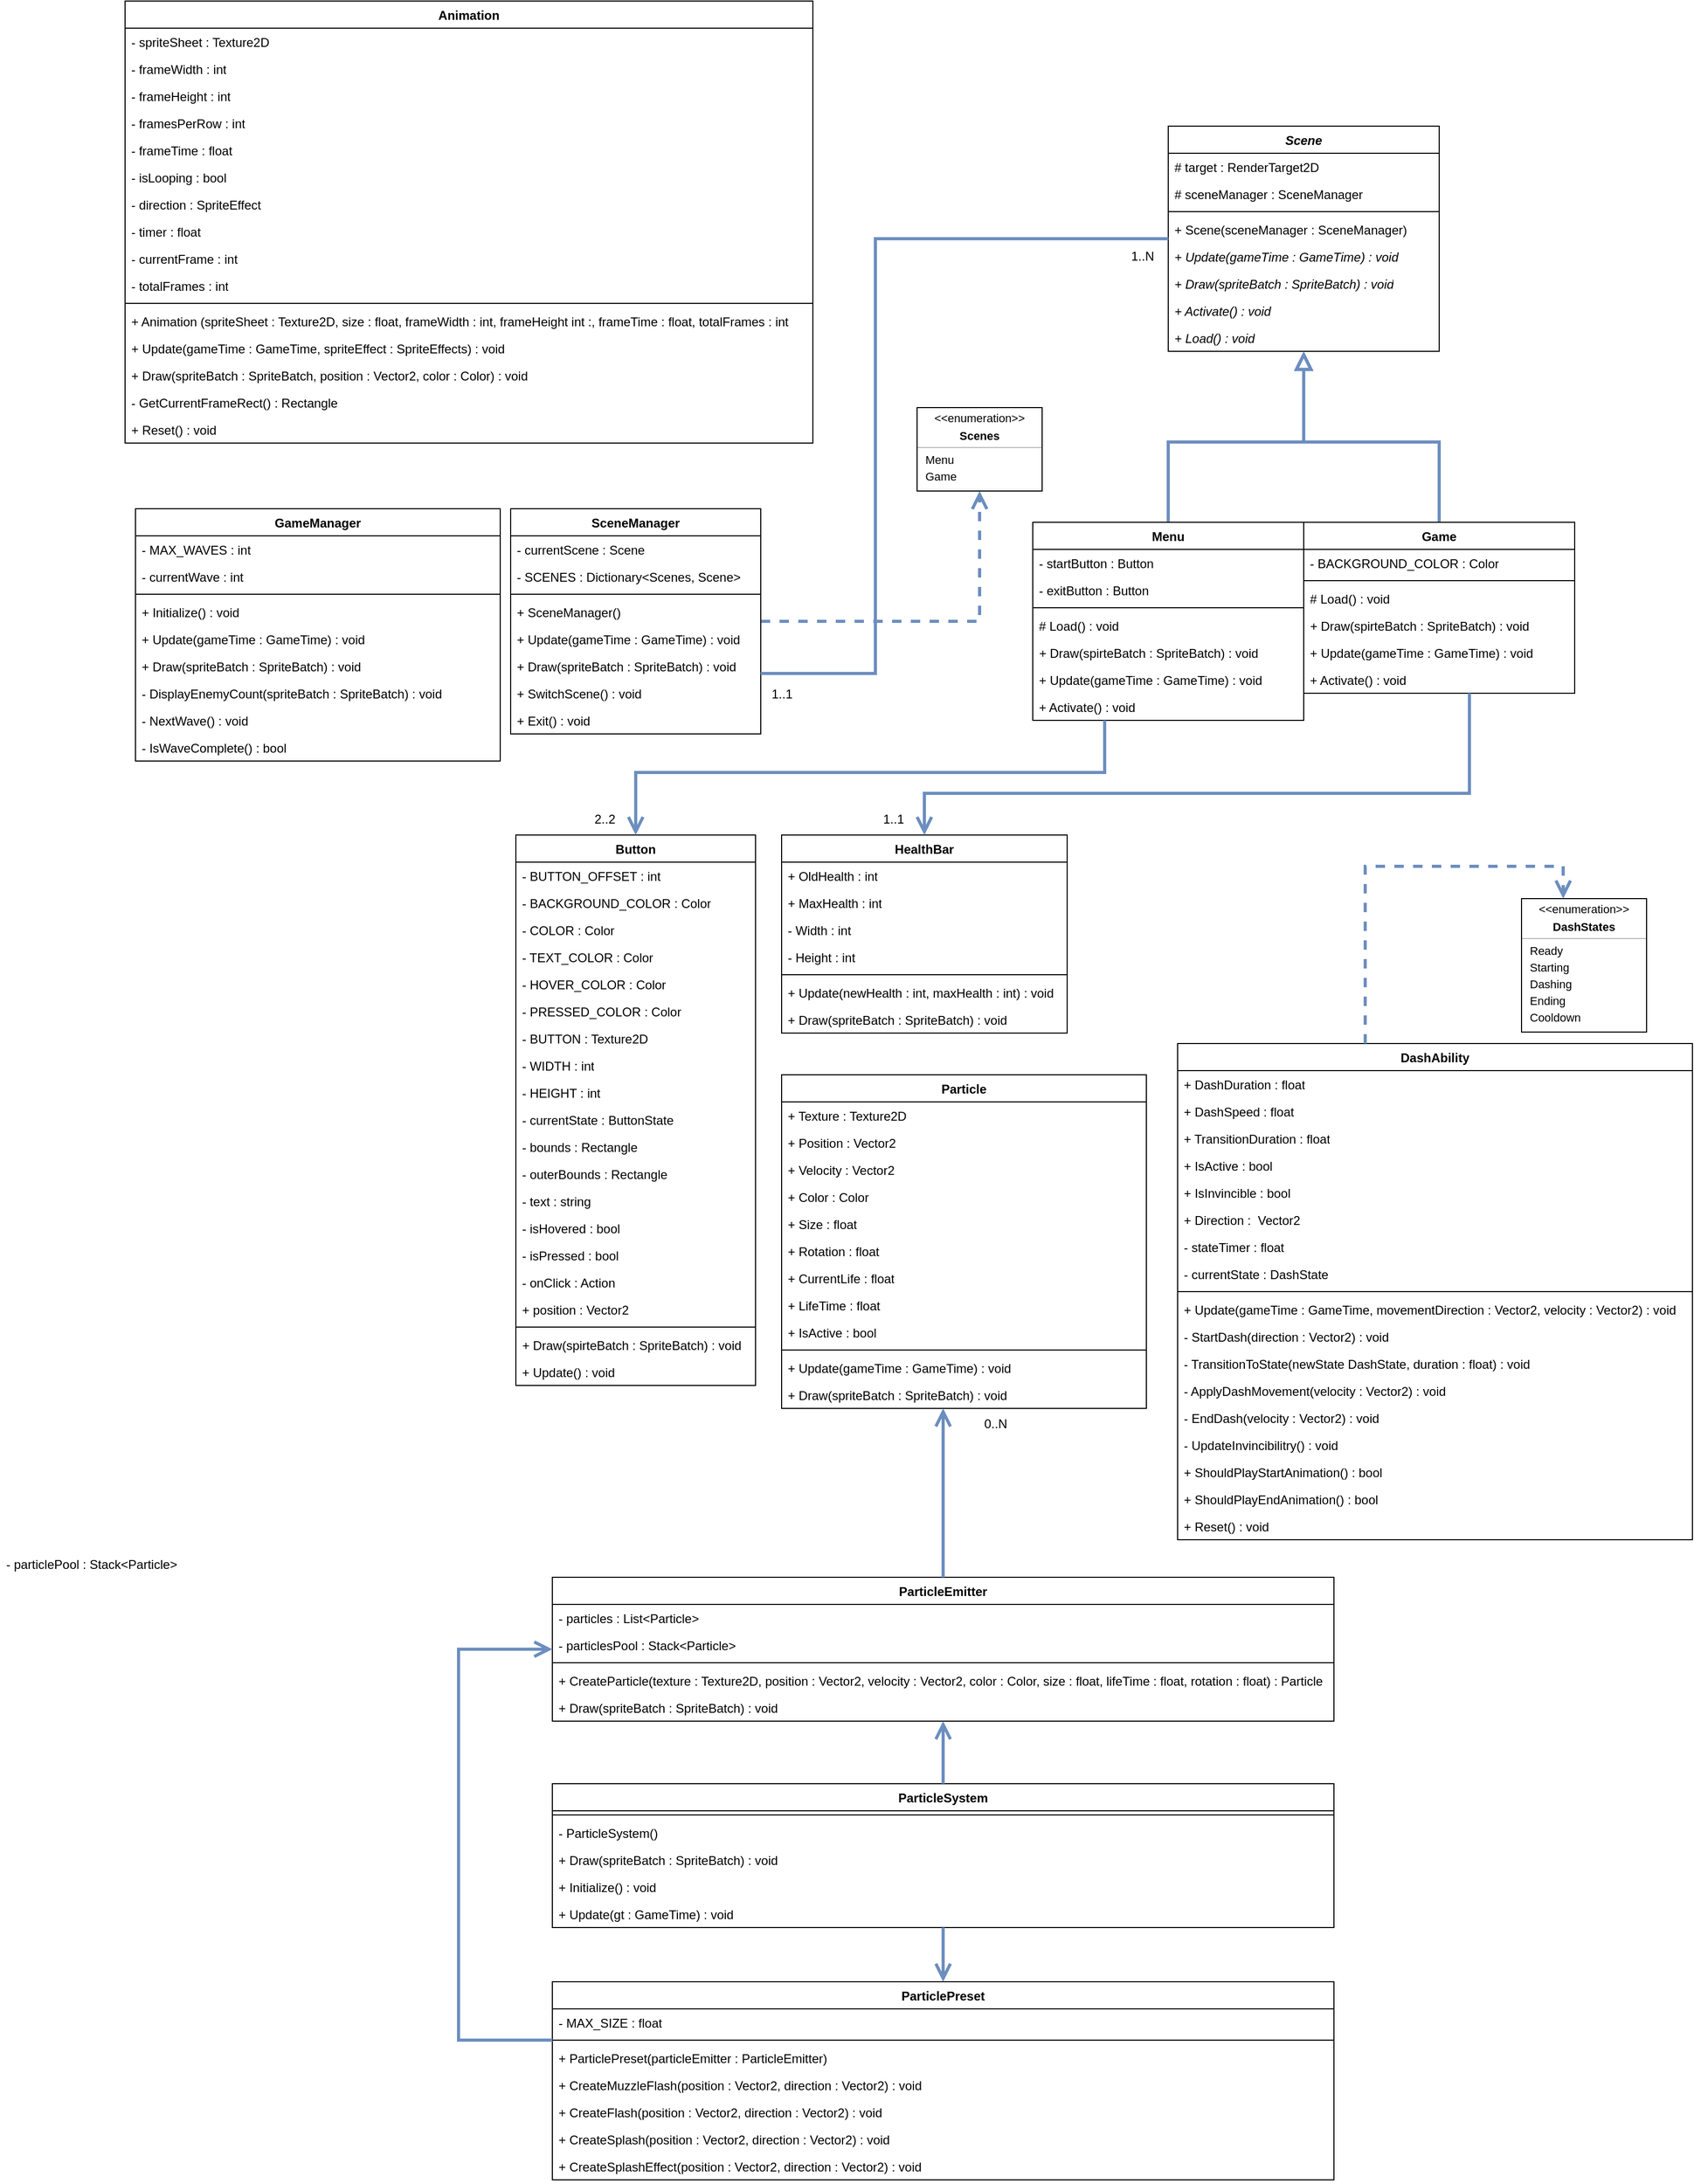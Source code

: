 <mxfile version="27.0.9">
  <diagram id="C5RBs43oDa-KdzZeNtuy" name="Page-1">
    <mxGraphModel dx="1386" dy="715" grid="1" gridSize="10" guides="1" tooltips="1" connect="1" arrows="1" fold="1" page="1" pageScale="1" pageWidth="827" pageHeight="1169" math="0" shadow="0">
      <root>
        <mxCell id="WIyWlLk6GJQsqaUBKTNV-0" />
        <mxCell id="WIyWlLk6GJQsqaUBKTNV-1" parent="WIyWlLk6GJQsqaUBKTNV-0" />
        <mxCell id="VXJ5ZZsS51Xb56cv5Zg6-0" value="Animation" style="swimlane;fontStyle=1;align=center;verticalAlign=top;childLayout=stackLayout;horizontal=1;startSize=26;horizontalStack=0;resizeParent=1;resizeParentMax=0;resizeLast=0;collapsible=1;marginBottom=0;whiteSpace=wrap;html=1;" parent="WIyWlLk6GJQsqaUBKTNV-1" vertex="1">
          <mxGeometry x="110" y="180" width="660" height="424" as="geometry" />
        </mxCell>
        <mxCell id="VXJ5ZZsS51Xb56cv5Zg6-1" value="- spriteSheet : Texture2D" style="text;strokeColor=none;fillColor=none;align=left;verticalAlign=top;spacingLeft=4;spacingRight=4;overflow=hidden;rotatable=0;points=[[0,0.5],[1,0.5]];portConstraint=eastwest;whiteSpace=wrap;html=1;" parent="VXJ5ZZsS51Xb56cv5Zg6-0" vertex="1">
          <mxGeometry y="26" width="660" height="26" as="geometry" />
        </mxCell>
        <mxCell id="VXJ5ZZsS51Xb56cv5Zg6-7" value="- frameWidth : int" style="text;strokeColor=none;fillColor=none;align=left;verticalAlign=top;spacingLeft=4;spacingRight=4;overflow=hidden;rotatable=0;points=[[0,0.5],[1,0.5]];portConstraint=eastwest;whiteSpace=wrap;html=1;" parent="VXJ5ZZsS51Xb56cv5Zg6-0" vertex="1">
          <mxGeometry y="52" width="660" height="26" as="geometry" />
        </mxCell>
        <mxCell id="VXJ5ZZsS51Xb56cv5Zg6-8" value="- frameHeight : int" style="text;strokeColor=none;fillColor=none;align=left;verticalAlign=top;spacingLeft=4;spacingRight=4;overflow=hidden;rotatable=0;points=[[0,0.5],[1,0.5]];portConstraint=eastwest;whiteSpace=wrap;html=1;" parent="VXJ5ZZsS51Xb56cv5Zg6-0" vertex="1">
          <mxGeometry y="78" width="660" height="26" as="geometry" />
        </mxCell>
        <mxCell id="VXJ5ZZsS51Xb56cv5Zg6-9" value="- framesPerRow : int" style="text;strokeColor=none;fillColor=none;align=left;verticalAlign=top;spacingLeft=4;spacingRight=4;overflow=hidden;rotatable=0;points=[[0,0.5],[1,0.5]];portConstraint=eastwest;whiteSpace=wrap;html=1;" parent="VXJ5ZZsS51Xb56cv5Zg6-0" vertex="1">
          <mxGeometry y="104" width="660" height="26" as="geometry" />
        </mxCell>
        <mxCell id="VXJ5ZZsS51Xb56cv5Zg6-6" value="- frameTime : float" style="text;strokeColor=none;fillColor=none;align=left;verticalAlign=top;spacingLeft=4;spacingRight=4;overflow=hidden;rotatable=0;points=[[0,0.5],[1,0.5]];portConstraint=eastwest;whiteSpace=wrap;html=1;" parent="VXJ5ZZsS51Xb56cv5Zg6-0" vertex="1">
          <mxGeometry y="130" width="660" height="26" as="geometry" />
        </mxCell>
        <mxCell id="VXJ5ZZsS51Xb56cv5Zg6-5" value="- isLooping : bool" style="text;strokeColor=none;fillColor=none;align=left;verticalAlign=top;spacingLeft=4;spacingRight=4;overflow=hidden;rotatable=0;points=[[0,0.5],[1,0.5]];portConstraint=eastwest;whiteSpace=wrap;html=1;" parent="VXJ5ZZsS51Xb56cv5Zg6-0" vertex="1">
          <mxGeometry y="156" width="660" height="26" as="geometry" />
        </mxCell>
        <mxCell id="VXJ5ZZsS51Xb56cv5Zg6-4" value="- direction : SpriteEffect" style="text;strokeColor=none;fillColor=none;align=left;verticalAlign=top;spacingLeft=4;spacingRight=4;overflow=hidden;rotatable=0;points=[[0,0.5],[1,0.5]];portConstraint=eastwest;whiteSpace=wrap;html=1;" parent="VXJ5ZZsS51Xb56cv5Zg6-0" vertex="1">
          <mxGeometry y="182" width="660" height="26" as="geometry" />
        </mxCell>
        <mxCell id="VXJ5ZZsS51Xb56cv5Zg6-11" value="- timer : float" style="text;strokeColor=none;fillColor=none;align=left;verticalAlign=top;spacingLeft=4;spacingRight=4;overflow=hidden;rotatable=0;points=[[0,0.5],[1,0.5]];portConstraint=eastwest;whiteSpace=wrap;html=1;" parent="VXJ5ZZsS51Xb56cv5Zg6-0" vertex="1">
          <mxGeometry y="208" width="660" height="26" as="geometry" />
        </mxCell>
        <mxCell id="VXJ5ZZsS51Xb56cv5Zg6-12" value="- currentFrame : int" style="text;strokeColor=none;fillColor=none;align=left;verticalAlign=top;spacingLeft=4;spacingRight=4;overflow=hidden;rotatable=0;points=[[0,0.5],[1,0.5]];portConstraint=eastwest;whiteSpace=wrap;html=1;" parent="VXJ5ZZsS51Xb56cv5Zg6-0" vertex="1">
          <mxGeometry y="234" width="660" height="26" as="geometry" />
        </mxCell>
        <mxCell id="VXJ5ZZsS51Xb56cv5Zg6-10" value="- totalFrames : int" style="text;strokeColor=none;fillColor=none;align=left;verticalAlign=top;spacingLeft=4;spacingRight=4;overflow=hidden;rotatable=0;points=[[0,0.5],[1,0.5]];portConstraint=eastwest;whiteSpace=wrap;html=1;" parent="VXJ5ZZsS51Xb56cv5Zg6-0" vertex="1">
          <mxGeometry y="260" width="660" height="26" as="geometry" />
        </mxCell>
        <mxCell id="VXJ5ZZsS51Xb56cv5Zg6-2" value="" style="line;strokeWidth=1;fillColor=none;align=left;verticalAlign=middle;spacingTop=-1;spacingLeft=3;spacingRight=3;rotatable=0;labelPosition=right;points=[];portConstraint=eastwest;strokeColor=inherit;" parent="VXJ5ZZsS51Xb56cv5Zg6-0" vertex="1">
          <mxGeometry y="286" width="660" height="8" as="geometry" />
        </mxCell>
        <mxCell id="VXJ5ZZsS51Xb56cv5Zg6-3" value="+ Animation (spriteSheet : Texture2D,&lt;span style=&quot;background-color: transparent; color: light-dark(rgb(0, 0, 0), rgb(255, 255, 255));&quot;&gt;&amp;nbsp;size : float, frameWidth : int, frameHeight int :, frameTime :&amp;nbsp;&lt;/span&gt;float&lt;span style=&quot;background-color: transparent; color: light-dark(rgb(0, 0, 0), rgb(255, 255, 255));&quot;&gt;, totalFrames :&amp;nbsp;&lt;/span&gt;int" style="text;strokeColor=none;fillColor=none;align=left;verticalAlign=top;spacingLeft=4;spacingRight=4;overflow=hidden;rotatable=0;points=[[0,0.5],[1,0.5]];portConstraint=eastwest;whiteSpace=wrap;html=1;" parent="VXJ5ZZsS51Xb56cv5Zg6-0" vertex="1">
          <mxGeometry y="294" width="660" height="26" as="geometry" />
        </mxCell>
        <mxCell id="VXJ5ZZsS51Xb56cv5Zg6-13" value="+ Update(gameTime : GameTime, spriteEffect : SpriteEffects) : void" style="text;strokeColor=none;fillColor=none;align=left;verticalAlign=top;spacingLeft=4;spacingRight=4;overflow=hidden;rotatable=0;points=[[0,0.5],[1,0.5]];portConstraint=eastwest;whiteSpace=wrap;html=1;" parent="VXJ5ZZsS51Xb56cv5Zg6-0" vertex="1">
          <mxGeometry y="320" width="660" height="26" as="geometry" />
        </mxCell>
        <mxCell id="VXJ5ZZsS51Xb56cv5Zg6-14" value="+ Draw(spriteBatch : SpriteBatch, position : Vector2, color : Color) : void" style="text;strokeColor=none;fillColor=none;align=left;verticalAlign=top;spacingLeft=4;spacingRight=4;overflow=hidden;rotatable=0;points=[[0,0.5],[1,0.5]];portConstraint=eastwest;whiteSpace=wrap;html=1;" parent="VXJ5ZZsS51Xb56cv5Zg6-0" vertex="1">
          <mxGeometry y="346" width="660" height="26" as="geometry" />
        </mxCell>
        <mxCell id="VXJ5ZZsS51Xb56cv5Zg6-15" value="- GetCurrentFrameRect() : Rectangle" style="text;strokeColor=none;fillColor=none;align=left;verticalAlign=top;spacingLeft=4;spacingRight=4;overflow=hidden;rotatable=0;points=[[0,0.5],[1,0.5]];portConstraint=eastwest;whiteSpace=wrap;html=1;" parent="VXJ5ZZsS51Xb56cv5Zg6-0" vertex="1">
          <mxGeometry y="372" width="660" height="26" as="geometry" />
        </mxCell>
        <mxCell id="VXJ5ZZsS51Xb56cv5Zg6-16" value="+ Reset() : void" style="text;strokeColor=none;fillColor=none;align=left;verticalAlign=top;spacingLeft=4;spacingRight=4;overflow=hidden;rotatable=0;points=[[0,0.5],[1,0.5]];portConstraint=eastwest;whiteSpace=wrap;html=1;" parent="VXJ5ZZsS51Xb56cv5Zg6-0" vertex="1">
          <mxGeometry y="398" width="660" height="26" as="geometry" />
        </mxCell>
        <mxCell id="9E3erqi0xKMwT2Z8_lyL-12" style="edgeStyle=orthogonalEdgeStyle;shape=connector;rounded=0;orthogonalLoop=1;jettySize=auto;html=1;strokeColor=#6c8ebf;strokeWidth=3;align=center;verticalAlign=middle;fontFamily=Helvetica;fontSize=11;fontColor=default;labelBackgroundColor=default;startFill=0;startSize=11;endArrow=open;endFill=0;endSize=11;fillColor=#dae8fc;dashed=1;entryX=0.5;entryY=1;entryDx=0;entryDy=0;" parent="WIyWlLk6GJQsqaUBKTNV-1" source="HJtM9BOFOUi7Kl8gC-9O-0" target="HJtM9BOFOUi7Kl8gC-9O-42" edge="1">
          <mxGeometry relative="1" as="geometry" />
        </mxCell>
        <mxCell id="HJtM9BOFOUi7Kl8gC-9O-0" value="SceneManager" style="swimlane;fontStyle=1;align=center;verticalAlign=top;childLayout=stackLayout;horizontal=1;startSize=26;horizontalStack=0;resizeParent=1;resizeParentMax=0;resizeLast=0;collapsible=1;marginBottom=0;whiteSpace=wrap;html=1;" parent="WIyWlLk6GJQsqaUBKTNV-1" vertex="1">
          <mxGeometry x="480" y="667" width="240" height="216" as="geometry" />
        </mxCell>
        <mxCell id="HJtM9BOFOUi7Kl8gC-9O-1" value="- currentScene : Scene" style="text;strokeColor=none;fillColor=none;align=left;verticalAlign=top;spacingLeft=4;spacingRight=4;overflow=hidden;rotatable=0;points=[[0,0.5],[1,0.5]];portConstraint=eastwest;whiteSpace=wrap;html=1;" parent="HJtM9BOFOUi7Kl8gC-9O-0" vertex="1">
          <mxGeometry y="26" width="240" height="26" as="geometry" />
        </mxCell>
        <mxCell id="HJtM9BOFOUi7Kl8gC-9O-2" value="- SCENES : Dictionary&amp;lt;Scenes, Scene&amp;gt;" style="text;strokeColor=none;fillColor=none;align=left;verticalAlign=top;spacingLeft=4;spacingRight=4;overflow=hidden;rotatable=0;points=[[0,0.5],[1,0.5]];portConstraint=eastwest;whiteSpace=wrap;html=1;" parent="HJtM9BOFOUi7Kl8gC-9O-0" vertex="1">
          <mxGeometry y="52" width="240" height="26" as="geometry" />
        </mxCell>
        <mxCell id="HJtM9BOFOUi7Kl8gC-9O-11" value="" style="line;strokeWidth=1;fillColor=none;align=left;verticalAlign=middle;spacingTop=-1;spacingLeft=3;spacingRight=3;rotatable=0;labelPosition=right;points=[];portConstraint=eastwest;strokeColor=inherit;" parent="HJtM9BOFOUi7Kl8gC-9O-0" vertex="1">
          <mxGeometry y="78" width="240" height="8" as="geometry" />
        </mxCell>
        <mxCell id="HJtM9BOFOUi7Kl8gC-9O-12" value="+ SceneManager()" style="text;strokeColor=none;fillColor=none;align=left;verticalAlign=top;spacingLeft=4;spacingRight=4;overflow=hidden;rotatable=0;points=[[0,0.5],[1,0.5]];portConstraint=eastwest;whiteSpace=wrap;html=1;" parent="HJtM9BOFOUi7Kl8gC-9O-0" vertex="1">
          <mxGeometry y="86" width="240" height="26" as="geometry" />
        </mxCell>
        <mxCell id="HJtM9BOFOUi7Kl8gC-9O-13" value="+ Update(gameTime : GameTime) : void" style="text;strokeColor=none;fillColor=none;align=left;verticalAlign=top;spacingLeft=4;spacingRight=4;overflow=hidden;rotatable=0;points=[[0,0.5],[1,0.5]];portConstraint=eastwest;whiteSpace=wrap;html=1;" parent="HJtM9BOFOUi7Kl8gC-9O-0" vertex="1">
          <mxGeometry y="112" width="240" height="26" as="geometry" />
        </mxCell>
        <mxCell id="HJtM9BOFOUi7Kl8gC-9O-14" value="+ Draw(spriteBatch : SpriteBatch) : void" style="text;strokeColor=none;fillColor=none;align=left;verticalAlign=top;spacingLeft=4;spacingRight=4;overflow=hidden;rotatable=0;points=[[0,0.5],[1,0.5]];portConstraint=eastwest;whiteSpace=wrap;html=1;" parent="HJtM9BOFOUi7Kl8gC-9O-0" vertex="1">
          <mxGeometry y="138" width="240" height="26" as="geometry" />
        </mxCell>
        <mxCell id="HJtM9BOFOUi7Kl8gC-9O-15" value="+ SwitchScene() : void" style="text;strokeColor=none;fillColor=none;align=left;verticalAlign=top;spacingLeft=4;spacingRight=4;overflow=hidden;rotatable=0;points=[[0,0.5],[1,0.5]];portConstraint=eastwest;whiteSpace=wrap;html=1;" parent="HJtM9BOFOUi7Kl8gC-9O-0" vertex="1">
          <mxGeometry y="164" width="240" height="26" as="geometry" />
        </mxCell>
        <mxCell id="HJtM9BOFOUi7Kl8gC-9O-16" value="+ Exit() : void" style="text;strokeColor=none;fillColor=none;align=left;verticalAlign=top;spacingLeft=4;spacingRight=4;overflow=hidden;rotatable=0;points=[[0,0.5],[1,0.5]];portConstraint=eastwest;whiteSpace=wrap;html=1;" parent="HJtM9BOFOUi7Kl8gC-9O-0" vertex="1">
          <mxGeometry y="190" width="240" height="26" as="geometry" />
        </mxCell>
        <mxCell id="HJtM9BOFOUi7Kl8gC-9O-17" value="&lt;i&gt;Scene&lt;/i&gt;" style="swimlane;fontStyle=1;align=center;verticalAlign=top;childLayout=stackLayout;horizontal=1;startSize=26;horizontalStack=0;resizeParent=1;resizeParentMax=0;resizeLast=0;collapsible=1;marginBottom=0;whiteSpace=wrap;html=1;" parent="WIyWlLk6GJQsqaUBKTNV-1" vertex="1">
          <mxGeometry x="1111" y="300" width="260" height="216" as="geometry" />
        </mxCell>
        <mxCell id="HJtM9BOFOUi7Kl8gC-9O-18" value="# target : RenderTarget2D" style="text;strokeColor=none;fillColor=none;align=left;verticalAlign=top;spacingLeft=4;spacingRight=4;overflow=hidden;rotatable=0;points=[[0,0.5],[1,0.5]];portConstraint=eastwest;whiteSpace=wrap;html=1;" parent="HJtM9BOFOUi7Kl8gC-9O-17" vertex="1">
          <mxGeometry y="26" width="260" height="26" as="geometry" />
        </mxCell>
        <mxCell id="HJtM9BOFOUi7Kl8gC-9O-19" value="# sceneManager : SceneManager" style="text;strokeColor=none;fillColor=none;align=left;verticalAlign=top;spacingLeft=4;spacingRight=4;overflow=hidden;rotatable=0;points=[[0,0.5],[1,0.5]];portConstraint=eastwest;whiteSpace=wrap;html=1;" parent="HJtM9BOFOUi7Kl8gC-9O-17" vertex="1">
          <mxGeometry y="52" width="260" height="26" as="geometry" />
        </mxCell>
        <mxCell id="HJtM9BOFOUi7Kl8gC-9O-28" value="" style="line;strokeWidth=1;fillColor=none;align=left;verticalAlign=middle;spacingTop=-1;spacingLeft=3;spacingRight=3;rotatable=0;labelPosition=right;points=[];portConstraint=eastwest;strokeColor=inherit;" parent="HJtM9BOFOUi7Kl8gC-9O-17" vertex="1">
          <mxGeometry y="78" width="260" height="8" as="geometry" />
        </mxCell>
        <mxCell id="HJtM9BOFOUi7Kl8gC-9O-29" value="+ Scene(sceneManager : SceneManager)" style="text;strokeColor=none;fillColor=none;align=left;verticalAlign=top;spacingLeft=4;spacingRight=4;overflow=hidden;rotatable=0;points=[[0,0.5],[1,0.5]];portConstraint=eastwest;whiteSpace=wrap;html=1;" parent="HJtM9BOFOUi7Kl8gC-9O-17" vertex="1">
          <mxGeometry y="86" width="260" height="26" as="geometry" />
        </mxCell>
        <mxCell id="HJtM9BOFOUi7Kl8gC-9O-30" value="&lt;i&gt;+ Update(gameTime : GameTime) : void&lt;/i&gt;" style="text;strokeColor=none;fillColor=none;align=left;verticalAlign=top;spacingLeft=4;spacingRight=4;overflow=hidden;rotatable=0;points=[[0,0.5],[1,0.5]];portConstraint=eastwest;whiteSpace=wrap;html=1;" parent="HJtM9BOFOUi7Kl8gC-9O-17" vertex="1">
          <mxGeometry y="112" width="260" height="26" as="geometry" />
        </mxCell>
        <mxCell id="HJtM9BOFOUi7Kl8gC-9O-31" value="&lt;i&gt;+ Draw(spriteBatch : SpriteBatch) : void&lt;/i&gt;" style="text;strokeColor=none;fillColor=none;align=left;verticalAlign=top;spacingLeft=4;spacingRight=4;overflow=hidden;rotatable=0;points=[[0,0.5],[1,0.5]];portConstraint=eastwest;whiteSpace=wrap;html=1;" parent="HJtM9BOFOUi7Kl8gC-9O-17" vertex="1">
          <mxGeometry y="138" width="260" height="26" as="geometry" />
        </mxCell>
        <mxCell id="HJtM9BOFOUi7Kl8gC-9O-32" value="&lt;i&gt;+ Activate() : void&lt;/i&gt;" style="text;strokeColor=none;fillColor=none;align=left;verticalAlign=top;spacingLeft=4;spacingRight=4;overflow=hidden;rotatable=0;points=[[0,0.5],[1,0.5]];portConstraint=eastwest;whiteSpace=wrap;html=1;" parent="HJtM9BOFOUi7Kl8gC-9O-17" vertex="1">
          <mxGeometry y="164" width="260" height="26" as="geometry" />
        </mxCell>
        <mxCell id="HJtM9BOFOUi7Kl8gC-9O-34" value="&lt;i&gt;+ Load() : void&lt;/i&gt;" style="text;strokeColor=none;fillColor=none;align=left;verticalAlign=top;spacingLeft=4;spacingRight=4;overflow=hidden;rotatable=0;points=[[0,0.5],[1,0.5]];portConstraint=eastwest;whiteSpace=wrap;html=1;" parent="HJtM9BOFOUi7Kl8gC-9O-17" vertex="1">
          <mxGeometry y="190" width="260" height="26" as="geometry" />
        </mxCell>
        <mxCell id="HJtM9BOFOUi7Kl8gC-9O-35" style="edgeStyle=orthogonalEdgeStyle;rounded=0;orthogonalLoop=1;jettySize=auto;html=1;strokeWidth=3;endArrow=none;endFill=0;startSize=11;endSize=11;fillColor=#dae8fc;strokeColor=#6c8ebf;startFill=0;" parent="WIyWlLk6GJQsqaUBKTNV-1" source="HJtM9BOFOUi7Kl8gC-9O-0" target="HJtM9BOFOUi7Kl8gC-9O-17" edge="1">
          <mxGeometry relative="1" as="geometry">
            <Array as="points">
              <mxPoint x="830" y="825" />
              <mxPoint x="830" y="408" />
            </Array>
            <mxPoint x="770" y="825" as="sourcePoint" />
          </mxGeometry>
        </mxCell>
        <mxCell id="HJtM9BOFOUi7Kl8gC-9O-36" value="" style="fontStyle=1;align=center;verticalAlign=middle;childLayout=stackLayout;horizontal=1;horizontalStack=0;resizeParent=1;resizeParentMax=0;resizeLast=0;marginBottom=0;fontFamily=Helvetica;fontSize=11;fontColor=default;labelBackgroundColor=default;" parent="WIyWlLk6GJQsqaUBKTNV-1" vertex="1">
          <mxGeometry x="870" y="570" width="120" height="80" as="geometry" />
        </mxCell>
        <mxCell id="HJtM9BOFOUi7Kl8gC-9O-37" value="&amp;lt;&amp;lt;enumeration&amp;gt;&amp;gt;" style="html=1;align=center;spacing=0;verticalAlign=middle;strokeColor=none;fillColor=none;whiteSpace=wrap;fontFamily=Helvetica;fontSize=11;fontColor=default;labelBackgroundColor=default;" parent="HJtM9BOFOUi7Kl8gC-9O-36" vertex="1">
          <mxGeometry width="120" height="20" as="geometry" />
        </mxCell>
        <mxCell id="HJtM9BOFOUi7Kl8gC-9O-38" value="Scenes" style="html=1;align=center;spacing=0;verticalAlign=middle;strokeColor=none;fillColor=none;whiteSpace=wrap;fontStyle=1;fontFamily=Helvetica;fontSize=11;fontColor=default;labelBackgroundColor=default;" parent="HJtM9BOFOUi7Kl8gC-9O-36" vertex="1">
          <mxGeometry y="20" width="120" height="14" as="geometry" />
        </mxCell>
        <mxCell id="HJtM9BOFOUi7Kl8gC-9O-39" value="" style="line;strokeWidth=0.25;fillColor=none;align=left;verticalAlign=middle;spacingTop=-1;spacingLeft=3;spacingRight=3;rotatable=0;labelPosition=right;points=[];portConstraint=eastwest;fontFamily=Helvetica;fontSize=11;fontColor=default;labelBackgroundColor=default;" parent="HJtM9BOFOUi7Kl8gC-9O-36" vertex="1">
          <mxGeometry y="34" width="120" height="8" as="geometry" />
        </mxCell>
        <mxCell id="HJtM9BOFOUi7Kl8gC-9O-40" value="Menu" style="html=1;align=left;spacing=0;spacingLeft=8;verticalAlign=middle;strokeColor=none;fillColor=none;whiteSpace=wrap;fontFamily=Helvetica;fontSize=11;fontColor=default;labelBackgroundColor=default;" parent="HJtM9BOFOUi7Kl8gC-9O-36" vertex="1">
          <mxGeometry y="42" width="120" height="16" as="geometry" />
        </mxCell>
        <mxCell id="HJtM9BOFOUi7Kl8gC-9O-41" value="Game" style="html=1;align=left;spacing=0;spacingLeft=8;verticalAlign=middle;strokeColor=none;fillColor=none;whiteSpace=wrap;fontFamily=Helvetica;fontSize=11;fontColor=default;labelBackgroundColor=default;" parent="HJtM9BOFOUi7Kl8gC-9O-36" vertex="1">
          <mxGeometry y="58" width="120" height="16" as="geometry" />
        </mxCell>
        <mxCell id="HJtM9BOFOUi7Kl8gC-9O-42" value="" style="html=1;align=left;spacing=0;spacingLeft=8;verticalAlign=middle;strokeColor=none;fillColor=none;whiteSpace=wrap;fontFamily=Helvetica;fontSize=11;fontColor=default;labelBackgroundColor=default;" parent="HJtM9BOFOUi7Kl8gC-9O-36" vertex="1">
          <mxGeometry y="74" width="120" height="6" as="geometry" />
        </mxCell>
        <mxCell id="HJtM9BOFOUi7Kl8gC-9O-52" style="edgeStyle=orthogonalEdgeStyle;shape=connector;rounded=0;orthogonalLoop=1;jettySize=auto;html=1;exitX=0.5;exitY=0;exitDx=0;exitDy=0;strokeColor=#6c8ebf;strokeWidth=3;align=center;verticalAlign=middle;fontFamily=Helvetica;fontSize=11;fontColor=default;labelBackgroundColor=default;startSize=11;endArrow=block;endFill=0;endSize=11;fillColor=#dae8fc;" parent="WIyWlLk6GJQsqaUBKTNV-1" source="HJtM9BOFOUi7Kl8gC-9O-43" target="HJtM9BOFOUi7Kl8gC-9O-17" edge="1">
          <mxGeometry relative="1" as="geometry" />
        </mxCell>
        <mxCell id="HJtM9BOFOUi7Kl8gC-9O-43" value="Menu" style="swimlane;fontStyle=1;align=center;verticalAlign=top;childLayout=stackLayout;horizontal=1;startSize=26;horizontalStack=0;resizeParent=1;resizeParentMax=0;resizeLast=0;collapsible=1;marginBottom=0;whiteSpace=wrap;html=1;" parent="WIyWlLk6GJQsqaUBKTNV-1" vertex="1">
          <mxGeometry x="981" y="680" width="260" height="190" as="geometry" />
        </mxCell>
        <mxCell id="HJtM9BOFOUi7Kl8gC-9O-44" value="- startButton : Button" style="text;strokeColor=none;fillColor=none;align=left;verticalAlign=top;spacingLeft=4;spacingRight=4;overflow=hidden;rotatable=0;points=[[0,0.5],[1,0.5]];portConstraint=eastwest;whiteSpace=wrap;html=1;" parent="HJtM9BOFOUi7Kl8gC-9O-43" vertex="1">
          <mxGeometry y="26" width="260" height="26" as="geometry" />
        </mxCell>
        <mxCell id="HJtM9BOFOUi7Kl8gC-9O-45" value="- exitButton : Button" style="text;strokeColor=none;fillColor=none;align=left;verticalAlign=top;spacingLeft=4;spacingRight=4;overflow=hidden;rotatable=0;points=[[0,0.5],[1,0.5]];portConstraint=eastwest;whiteSpace=wrap;html=1;" parent="HJtM9BOFOUi7Kl8gC-9O-43" vertex="1">
          <mxGeometry y="52" width="260" height="26" as="geometry" />
        </mxCell>
        <mxCell id="HJtM9BOFOUi7Kl8gC-9O-46" value="" style="line;strokeWidth=1;fillColor=none;align=left;verticalAlign=middle;spacingTop=-1;spacingLeft=3;spacingRight=3;rotatable=0;labelPosition=right;points=[];portConstraint=eastwest;strokeColor=inherit;" parent="HJtM9BOFOUi7Kl8gC-9O-43" vertex="1">
          <mxGeometry y="78" width="260" height="8" as="geometry" />
        </mxCell>
        <mxCell id="HJtM9BOFOUi7Kl8gC-9O-47" value="# Load() : void" style="text;strokeColor=none;fillColor=none;align=left;verticalAlign=top;spacingLeft=4;spacingRight=4;overflow=hidden;rotatable=0;points=[[0,0.5],[1,0.5]];portConstraint=eastwest;whiteSpace=wrap;html=1;" parent="HJtM9BOFOUi7Kl8gC-9O-43" vertex="1">
          <mxGeometry y="86" width="260" height="26" as="geometry" />
        </mxCell>
        <mxCell id="HJtM9BOFOUi7Kl8gC-9O-48" value="&lt;i&gt;+ &lt;/i&gt;Draw(spirteBatch : SpriteBatch) : void&amp;nbsp;" style="text;strokeColor=none;fillColor=none;align=left;verticalAlign=top;spacingLeft=4;spacingRight=4;overflow=hidden;rotatable=0;points=[[0,0.5],[1,0.5]];portConstraint=eastwest;whiteSpace=wrap;html=1;" parent="HJtM9BOFOUi7Kl8gC-9O-43" vertex="1">
          <mxGeometry y="112" width="260" height="26" as="geometry" />
        </mxCell>
        <mxCell id="HJtM9BOFOUi7Kl8gC-9O-53" value="+ Update(gameTime : GameTime) : void" style="text;strokeColor=none;fillColor=none;align=left;verticalAlign=top;spacingLeft=4;spacingRight=4;overflow=hidden;rotatable=0;points=[[0,0.5],[1,0.5]];portConstraint=eastwest;whiteSpace=wrap;html=1;" parent="HJtM9BOFOUi7Kl8gC-9O-43" vertex="1">
          <mxGeometry y="138" width="260" height="26" as="geometry" />
        </mxCell>
        <mxCell id="HJtM9BOFOUi7Kl8gC-9O-50" value="+ Activate() : void" style="text;strokeColor=none;fillColor=none;align=left;verticalAlign=top;spacingLeft=4;spacingRight=4;overflow=hidden;rotatable=0;points=[[0,0.5],[1,0.5]];portConstraint=eastwest;whiteSpace=wrap;html=1;" parent="HJtM9BOFOUi7Kl8gC-9O-43" vertex="1">
          <mxGeometry y="164" width="260" height="26" as="geometry" />
        </mxCell>
        <mxCell id="HJtM9BOFOUi7Kl8gC-9O-63" style="edgeStyle=orthogonalEdgeStyle;shape=connector;rounded=0;orthogonalLoop=1;jettySize=auto;html=1;exitX=0.5;exitY=0;exitDx=0;exitDy=0;strokeColor=#6c8ebf;strokeWidth=3;align=center;verticalAlign=middle;fontFamily=Helvetica;fontSize=11;fontColor=default;labelBackgroundColor=default;startSize=11;endArrow=block;endFill=0;endSize=11;fillColor=#dae8fc;" parent="WIyWlLk6GJQsqaUBKTNV-1" source="HJtM9BOFOUi7Kl8gC-9O-55" target="HJtM9BOFOUi7Kl8gC-9O-17" edge="1">
          <mxGeometry relative="1" as="geometry" />
        </mxCell>
        <mxCell id="HJtM9BOFOUi7Kl8gC-9O-55" value="Game" style="swimlane;fontStyle=1;align=center;verticalAlign=top;childLayout=stackLayout;horizontal=1;startSize=26;horizontalStack=0;resizeParent=1;resizeParentMax=0;resizeLast=0;collapsible=1;marginBottom=0;whiteSpace=wrap;html=1;" parent="WIyWlLk6GJQsqaUBKTNV-1" vertex="1">
          <mxGeometry x="1241" y="680" width="260" height="164" as="geometry" />
        </mxCell>
        <mxCell id="HJtM9BOFOUi7Kl8gC-9O-56" value="- BACKGROUND_COLOR : Color" style="text;strokeColor=none;fillColor=none;align=left;verticalAlign=top;spacingLeft=4;spacingRight=4;overflow=hidden;rotatable=0;points=[[0,0.5],[1,0.5]];portConstraint=eastwest;whiteSpace=wrap;html=1;" parent="HJtM9BOFOUi7Kl8gC-9O-55" vertex="1">
          <mxGeometry y="26" width="260" height="26" as="geometry" />
        </mxCell>
        <mxCell id="HJtM9BOFOUi7Kl8gC-9O-58" value="" style="line;strokeWidth=1;fillColor=none;align=left;verticalAlign=middle;spacingTop=-1;spacingLeft=3;spacingRight=3;rotatable=0;labelPosition=right;points=[];portConstraint=eastwest;strokeColor=inherit;" parent="HJtM9BOFOUi7Kl8gC-9O-55" vertex="1">
          <mxGeometry y="52" width="260" height="8" as="geometry" />
        </mxCell>
        <mxCell id="HJtM9BOFOUi7Kl8gC-9O-59" value="# Load() : void" style="text;strokeColor=none;fillColor=none;align=left;verticalAlign=top;spacingLeft=4;spacingRight=4;overflow=hidden;rotatable=0;points=[[0,0.5],[1,0.5]];portConstraint=eastwest;whiteSpace=wrap;html=1;" parent="HJtM9BOFOUi7Kl8gC-9O-55" vertex="1">
          <mxGeometry y="60" width="260" height="26" as="geometry" />
        </mxCell>
        <mxCell id="HJtM9BOFOUi7Kl8gC-9O-60" value="&lt;i&gt;+ &lt;/i&gt;Draw(spirteBatch : SpriteBatch) : void&amp;nbsp;" style="text;strokeColor=none;fillColor=none;align=left;verticalAlign=top;spacingLeft=4;spacingRight=4;overflow=hidden;rotatable=0;points=[[0,0.5],[1,0.5]];portConstraint=eastwest;whiteSpace=wrap;html=1;" parent="HJtM9BOFOUi7Kl8gC-9O-55" vertex="1">
          <mxGeometry y="86" width="260" height="26" as="geometry" />
        </mxCell>
        <mxCell id="HJtM9BOFOUi7Kl8gC-9O-61" value="+ Update(gameTime : GameTime) : void" style="text;strokeColor=none;fillColor=none;align=left;verticalAlign=top;spacingLeft=4;spacingRight=4;overflow=hidden;rotatable=0;points=[[0,0.5],[1,0.5]];portConstraint=eastwest;whiteSpace=wrap;html=1;" parent="HJtM9BOFOUi7Kl8gC-9O-55" vertex="1">
          <mxGeometry y="112" width="260" height="26" as="geometry" />
        </mxCell>
        <mxCell id="HJtM9BOFOUi7Kl8gC-9O-62" value="+ Activate() : void" style="text;strokeColor=none;fillColor=none;align=left;verticalAlign=top;spacingLeft=4;spacingRight=4;overflow=hidden;rotatable=0;points=[[0,0.5],[1,0.5]];portConstraint=eastwest;whiteSpace=wrap;html=1;" parent="HJtM9BOFOUi7Kl8gC-9O-55" vertex="1">
          <mxGeometry y="138" width="260" height="26" as="geometry" />
        </mxCell>
        <mxCell id="9E3erqi0xKMwT2Z8_lyL-1" value="GameManager" style="swimlane;fontStyle=1;align=center;verticalAlign=top;childLayout=stackLayout;horizontal=1;startSize=26;horizontalStack=0;resizeParent=1;resizeParentMax=0;resizeLast=0;collapsible=1;marginBottom=0;whiteSpace=wrap;html=1;" parent="WIyWlLk6GJQsqaUBKTNV-1" vertex="1">
          <mxGeometry x="120" y="667" width="350" height="242" as="geometry" />
        </mxCell>
        <mxCell id="9E3erqi0xKMwT2Z8_lyL-2" value="- MAX_WAVES : int" style="text;strokeColor=none;fillColor=none;align=left;verticalAlign=top;spacingLeft=4;spacingRight=4;overflow=hidden;rotatable=0;points=[[0,0.5],[1,0.5]];portConstraint=eastwest;whiteSpace=wrap;html=1;" parent="9E3erqi0xKMwT2Z8_lyL-1" vertex="1">
          <mxGeometry y="26" width="350" height="26" as="geometry" />
        </mxCell>
        <mxCell id="9E3erqi0xKMwT2Z8_lyL-3" value="- currentWave : int" style="text;strokeColor=none;fillColor=none;align=left;verticalAlign=top;spacingLeft=4;spacingRight=4;overflow=hidden;rotatable=0;points=[[0,0.5],[1,0.5]];portConstraint=eastwest;whiteSpace=wrap;html=1;" parent="9E3erqi0xKMwT2Z8_lyL-1" vertex="1">
          <mxGeometry y="52" width="350" height="26" as="geometry" />
        </mxCell>
        <mxCell id="9E3erqi0xKMwT2Z8_lyL-4" value="" style="line;strokeWidth=1;fillColor=none;align=left;verticalAlign=middle;spacingTop=-1;spacingLeft=3;spacingRight=3;rotatable=0;labelPosition=right;points=[];portConstraint=eastwest;strokeColor=inherit;" parent="9E3erqi0xKMwT2Z8_lyL-1" vertex="1">
          <mxGeometry y="78" width="350" height="8" as="geometry" />
        </mxCell>
        <mxCell id="9E3erqi0xKMwT2Z8_lyL-5" value="+ Initialize() : void" style="text;strokeColor=none;fillColor=none;align=left;verticalAlign=top;spacingLeft=4;spacingRight=4;overflow=hidden;rotatable=0;points=[[0,0.5],[1,0.5]];portConstraint=eastwest;whiteSpace=wrap;html=1;" parent="9E3erqi0xKMwT2Z8_lyL-1" vertex="1">
          <mxGeometry y="86" width="350" height="26" as="geometry" />
        </mxCell>
        <mxCell id="9E3erqi0xKMwT2Z8_lyL-6" value="+ Update(gameTime : GameTime) : void" style="text;strokeColor=none;fillColor=none;align=left;verticalAlign=top;spacingLeft=4;spacingRight=4;overflow=hidden;rotatable=0;points=[[0,0.5],[1,0.5]];portConstraint=eastwest;whiteSpace=wrap;html=1;" parent="9E3erqi0xKMwT2Z8_lyL-1" vertex="1">
          <mxGeometry y="112" width="350" height="26" as="geometry" />
        </mxCell>
        <mxCell id="9E3erqi0xKMwT2Z8_lyL-7" value="+ Draw(spriteBatch : SpriteBatch) : void" style="text;strokeColor=none;fillColor=none;align=left;verticalAlign=top;spacingLeft=4;spacingRight=4;overflow=hidden;rotatable=0;points=[[0,0.5],[1,0.5]];portConstraint=eastwest;whiteSpace=wrap;html=1;" parent="9E3erqi0xKMwT2Z8_lyL-1" vertex="1">
          <mxGeometry y="138" width="350" height="26" as="geometry" />
        </mxCell>
        <mxCell id="9E3erqi0xKMwT2Z8_lyL-8" value="- DisplayEnemyCount(spriteBatch : SpriteBatch) : void" style="text;strokeColor=none;fillColor=none;align=left;verticalAlign=top;spacingLeft=4;spacingRight=4;overflow=hidden;rotatable=0;points=[[0,0.5],[1,0.5]];portConstraint=eastwest;whiteSpace=wrap;html=1;" parent="9E3erqi0xKMwT2Z8_lyL-1" vertex="1">
          <mxGeometry y="164" width="350" height="26" as="geometry" />
        </mxCell>
        <mxCell id="9E3erqi0xKMwT2Z8_lyL-9" value="- NextWave() : void&amp;nbsp;" style="text;strokeColor=none;fillColor=none;align=left;verticalAlign=top;spacingLeft=4;spacingRight=4;overflow=hidden;rotatable=0;points=[[0,0.5],[1,0.5]];portConstraint=eastwest;whiteSpace=wrap;html=1;" parent="9E3erqi0xKMwT2Z8_lyL-1" vertex="1">
          <mxGeometry y="190" width="350" height="26" as="geometry" />
        </mxCell>
        <mxCell id="9E3erqi0xKMwT2Z8_lyL-10" value="- IsWaveComplete() : bool" style="text;strokeColor=none;fillColor=none;align=left;verticalAlign=top;spacingLeft=4;spacingRight=4;overflow=hidden;rotatable=0;points=[[0,0.5],[1,0.5]];portConstraint=eastwest;whiteSpace=wrap;html=1;" parent="9E3erqi0xKMwT2Z8_lyL-1" vertex="1">
          <mxGeometry y="216" width="350" height="26" as="geometry" />
        </mxCell>
        <mxCell id="9E3erqi0xKMwT2Z8_lyL-13" value="Particle" style="swimlane;fontStyle=1;align=center;verticalAlign=top;childLayout=stackLayout;horizontal=1;startSize=26;horizontalStack=0;resizeParent=1;resizeParentMax=0;resizeLast=0;collapsible=1;marginBottom=0;whiteSpace=wrap;html=1;" parent="WIyWlLk6GJQsqaUBKTNV-1" vertex="1">
          <mxGeometry x="740" y="1210" width="350" height="320" as="geometry" />
        </mxCell>
        <mxCell id="9E3erqi0xKMwT2Z8_lyL-14" value="+ Texture : Texture2D" style="text;strokeColor=none;fillColor=none;align=left;verticalAlign=top;spacingLeft=4;spacingRight=4;overflow=hidden;rotatable=0;points=[[0,0.5],[1,0.5]];portConstraint=eastwest;whiteSpace=wrap;html=1;" parent="9E3erqi0xKMwT2Z8_lyL-13" vertex="1">
          <mxGeometry y="26" width="350" height="26" as="geometry" />
        </mxCell>
        <mxCell id="LHFWoDfondqVz1Zv6wOR-87" value="+ Position : Vector2" style="text;strokeColor=none;fillColor=none;align=left;verticalAlign=top;spacingLeft=4;spacingRight=4;overflow=hidden;rotatable=0;points=[[0,0.5],[1,0.5]];portConstraint=eastwest;whiteSpace=wrap;html=1;" vertex="1" parent="9E3erqi0xKMwT2Z8_lyL-13">
          <mxGeometry y="52" width="350" height="26" as="geometry" />
        </mxCell>
        <mxCell id="LHFWoDfondqVz1Zv6wOR-86" value="+ Velocity : Vector2" style="text;strokeColor=none;fillColor=none;align=left;verticalAlign=top;spacingLeft=4;spacingRight=4;overflow=hidden;rotatable=0;points=[[0,0.5],[1,0.5]];portConstraint=eastwest;whiteSpace=wrap;html=1;" vertex="1" parent="9E3erqi0xKMwT2Z8_lyL-13">
          <mxGeometry y="78" width="350" height="26" as="geometry" />
        </mxCell>
        <mxCell id="LHFWoDfondqVz1Zv6wOR-89" value="+ Color : Color" style="text;strokeColor=none;fillColor=none;align=left;verticalAlign=top;spacingLeft=4;spacingRight=4;overflow=hidden;rotatable=0;points=[[0,0.5],[1,0.5]];portConstraint=eastwest;whiteSpace=wrap;html=1;" vertex="1" parent="9E3erqi0xKMwT2Z8_lyL-13">
          <mxGeometry y="104" width="350" height="26" as="geometry" />
        </mxCell>
        <mxCell id="LHFWoDfondqVz1Zv6wOR-90" value="+ Size : float" style="text;strokeColor=none;fillColor=none;align=left;verticalAlign=top;spacingLeft=4;spacingRight=4;overflow=hidden;rotatable=0;points=[[0,0.5],[1,0.5]];portConstraint=eastwest;whiteSpace=wrap;html=1;" vertex="1" parent="9E3erqi0xKMwT2Z8_lyL-13">
          <mxGeometry y="130" width="350" height="26" as="geometry" />
        </mxCell>
        <mxCell id="LHFWoDfondqVz1Zv6wOR-88" value="+ Rotation : float" style="text;strokeColor=none;fillColor=none;align=left;verticalAlign=top;spacingLeft=4;spacingRight=4;overflow=hidden;rotatable=0;points=[[0,0.5],[1,0.5]];portConstraint=eastwest;whiteSpace=wrap;html=1;" vertex="1" parent="9E3erqi0xKMwT2Z8_lyL-13">
          <mxGeometry y="156" width="350" height="26" as="geometry" />
        </mxCell>
        <mxCell id="9E3erqi0xKMwT2Z8_lyL-15" value="+ CurrentLife : float" style="text;strokeColor=none;fillColor=none;align=left;verticalAlign=top;spacingLeft=4;spacingRight=4;overflow=hidden;rotatable=0;points=[[0,0.5],[1,0.5]];portConstraint=eastwest;whiteSpace=wrap;html=1;" parent="9E3erqi0xKMwT2Z8_lyL-13" vertex="1">
          <mxGeometry y="182" width="350" height="26" as="geometry" />
        </mxCell>
        <mxCell id="LHFWoDfondqVz1Zv6wOR-91" value="+ LifeTime : float&amp;nbsp;" style="text;strokeColor=none;fillColor=none;align=left;verticalAlign=top;spacingLeft=4;spacingRight=4;overflow=hidden;rotatable=0;points=[[0,0.5],[1,0.5]];portConstraint=eastwest;whiteSpace=wrap;html=1;" vertex="1" parent="9E3erqi0xKMwT2Z8_lyL-13">
          <mxGeometry y="208" width="350" height="26" as="geometry" />
        </mxCell>
        <mxCell id="LHFWoDfondqVz1Zv6wOR-92" value="+ IsActive : bool" style="text;strokeColor=none;fillColor=none;align=left;verticalAlign=top;spacingLeft=4;spacingRight=4;overflow=hidden;rotatable=0;points=[[0,0.5],[1,0.5]];portConstraint=eastwest;whiteSpace=wrap;html=1;" vertex="1" parent="9E3erqi0xKMwT2Z8_lyL-13">
          <mxGeometry y="234" width="350" height="26" as="geometry" />
        </mxCell>
        <mxCell id="9E3erqi0xKMwT2Z8_lyL-16" value="" style="line;strokeWidth=1;fillColor=none;align=left;verticalAlign=middle;spacingTop=-1;spacingLeft=3;spacingRight=3;rotatable=0;labelPosition=right;points=[];portConstraint=eastwest;strokeColor=inherit;" parent="9E3erqi0xKMwT2Z8_lyL-13" vertex="1">
          <mxGeometry y="260" width="350" height="8" as="geometry" />
        </mxCell>
        <mxCell id="9E3erqi0xKMwT2Z8_lyL-18" value="+ Update(gameTime : GameTime) : void" style="text;strokeColor=none;fillColor=none;align=left;verticalAlign=top;spacingLeft=4;spacingRight=4;overflow=hidden;rotatable=0;points=[[0,0.5],[1,0.5]];portConstraint=eastwest;whiteSpace=wrap;html=1;" parent="9E3erqi0xKMwT2Z8_lyL-13" vertex="1">
          <mxGeometry y="268" width="350" height="26" as="geometry" />
        </mxCell>
        <mxCell id="9E3erqi0xKMwT2Z8_lyL-19" value="+ Draw(spriteBatch : SpriteBatch) : void" style="text;strokeColor=none;fillColor=none;align=left;verticalAlign=top;spacingLeft=4;spacingRight=4;overflow=hidden;rotatable=0;points=[[0,0.5],[1,0.5]];portConstraint=eastwest;whiteSpace=wrap;html=1;" parent="9E3erqi0xKMwT2Z8_lyL-13" vertex="1">
          <mxGeometry y="294" width="350" height="26" as="geometry" />
        </mxCell>
        <mxCell id="LHFWoDfondqVz1Zv6wOR-0" value="Button" style="swimlane;fontStyle=1;align=center;verticalAlign=top;childLayout=stackLayout;horizontal=1;startSize=26;horizontalStack=0;resizeParent=1;resizeParentMax=0;resizeLast=0;collapsible=1;marginBottom=0;whiteSpace=wrap;html=1;" vertex="1" parent="WIyWlLk6GJQsqaUBKTNV-1">
          <mxGeometry x="485" y="980" width="230" height="528" as="geometry" />
        </mxCell>
        <mxCell id="LHFWoDfondqVz1Zv6wOR-1" value="- BUTTON_OFFSET : int" style="text;strokeColor=none;fillColor=none;align=left;verticalAlign=top;spacingLeft=4;spacingRight=4;overflow=hidden;rotatable=0;points=[[0,0.5],[1,0.5]];portConstraint=eastwest;whiteSpace=wrap;html=1;" vertex="1" parent="LHFWoDfondqVz1Zv6wOR-0">
          <mxGeometry y="26" width="230" height="26" as="geometry" />
        </mxCell>
        <mxCell id="LHFWoDfondqVz1Zv6wOR-2" value="- BACKGROUND_COLOR : Color" style="text;strokeColor=none;fillColor=none;align=left;verticalAlign=top;spacingLeft=4;spacingRight=4;overflow=hidden;rotatable=0;points=[[0,0.5],[1,0.5]];portConstraint=eastwest;whiteSpace=wrap;html=1;" vertex="1" parent="LHFWoDfondqVz1Zv6wOR-0">
          <mxGeometry y="52" width="230" height="26" as="geometry" />
        </mxCell>
        <mxCell id="LHFWoDfondqVz1Zv6wOR-8" value="- COLOR : Color" style="text;strokeColor=none;fillColor=none;align=left;verticalAlign=top;spacingLeft=4;spacingRight=4;overflow=hidden;rotatable=0;points=[[0,0.5],[1,0.5]];portConstraint=eastwest;whiteSpace=wrap;html=1;" vertex="1" parent="LHFWoDfondqVz1Zv6wOR-0">
          <mxGeometry y="78" width="230" height="26" as="geometry" />
        </mxCell>
        <mxCell id="LHFWoDfondqVz1Zv6wOR-10" value="- TEXT_COLOR : Color" style="text;strokeColor=none;fillColor=none;align=left;verticalAlign=top;spacingLeft=4;spacingRight=4;overflow=hidden;rotatable=0;points=[[0,0.5],[1,0.5]];portConstraint=eastwest;whiteSpace=wrap;html=1;" vertex="1" parent="LHFWoDfondqVz1Zv6wOR-0">
          <mxGeometry y="104" width="230" height="26" as="geometry" />
        </mxCell>
        <mxCell id="LHFWoDfondqVz1Zv6wOR-12" value="- HOVER_COLOR : Color" style="text;strokeColor=none;fillColor=none;align=left;verticalAlign=top;spacingLeft=4;spacingRight=4;overflow=hidden;rotatable=0;points=[[0,0.5],[1,0.5]];portConstraint=eastwest;whiteSpace=wrap;html=1;" vertex="1" parent="LHFWoDfondqVz1Zv6wOR-0">
          <mxGeometry y="130" width="230" height="26" as="geometry" />
        </mxCell>
        <mxCell id="LHFWoDfondqVz1Zv6wOR-11" value="- PRESSED_COLOR : Color" style="text;strokeColor=none;fillColor=none;align=left;verticalAlign=top;spacingLeft=4;spacingRight=4;overflow=hidden;rotatable=0;points=[[0,0.5],[1,0.5]];portConstraint=eastwest;whiteSpace=wrap;html=1;" vertex="1" parent="LHFWoDfondqVz1Zv6wOR-0">
          <mxGeometry y="156" width="230" height="26" as="geometry" />
        </mxCell>
        <mxCell id="LHFWoDfondqVz1Zv6wOR-9" value="- BUTTON : Texture2D" style="text;strokeColor=none;fillColor=none;align=left;verticalAlign=top;spacingLeft=4;spacingRight=4;overflow=hidden;rotatable=0;points=[[0,0.5],[1,0.5]];portConstraint=eastwest;whiteSpace=wrap;html=1;" vertex="1" parent="LHFWoDfondqVz1Zv6wOR-0">
          <mxGeometry y="182" width="230" height="26" as="geometry" />
        </mxCell>
        <mxCell id="LHFWoDfondqVz1Zv6wOR-15" value="- WIDTH : int" style="text;strokeColor=none;fillColor=none;align=left;verticalAlign=top;spacingLeft=4;spacingRight=4;overflow=hidden;rotatable=0;points=[[0,0.5],[1,0.5]];portConstraint=eastwest;whiteSpace=wrap;html=1;" vertex="1" parent="LHFWoDfondqVz1Zv6wOR-0">
          <mxGeometry y="208" width="230" height="26" as="geometry" />
        </mxCell>
        <mxCell id="LHFWoDfondqVz1Zv6wOR-19" value="- HEIGHT : int" style="text;strokeColor=none;fillColor=none;align=left;verticalAlign=top;spacingLeft=4;spacingRight=4;overflow=hidden;rotatable=0;points=[[0,0.5],[1,0.5]];portConstraint=eastwest;whiteSpace=wrap;html=1;" vertex="1" parent="LHFWoDfondqVz1Zv6wOR-0">
          <mxGeometry y="234" width="230" height="26" as="geometry" />
        </mxCell>
        <mxCell id="LHFWoDfondqVz1Zv6wOR-18" value="- currentState : ButtonState" style="text;strokeColor=none;fillColor=none;align=left;verticalAlign=top;spacingLeft=4;spacingRight=4;overflow=hidden;rotatable=0;points=[[0,0.5],[1,0.5]];portConstraint=eastwest;whiteSpace=wrap;html=1;" vertex="1" parent="LHFWoDfondqVz1Zv6wOR-0">
          <mxGeometry y="260" width="230" height="26" as="geometry" />
        </mxCell>
        <mxCell id="LHFWoDfondqVz1Zv6wOR-17" value="- bounds : Rectangle" style="text;strokeColor=none;fillColor=none;align=left;verticalAlign=top;spacingLeft=4;spacingRight=4;overflow=hidden;rotatable=0;points=[[0,0.5],[1,0.5]];portConstraint=eastwest;whiteSpace=wrap;html=1;" vertex="1" parent="LHFWoDfondqVz1Zv6wOR-0">
          <mxGeometry y="286" width="230" height="26" as="geometry" />
        </mxCell>
        <mxCell id="LHFWoDfondqVz1Zv6wOR-16" value="- outerBounds : Rectangle" style="text;strokeColor=none;fillColor=none;align=left;verticalAlign=top;spacingLeft=4;spacingRight=4;overflow=hidden;rotatable=0;points=[[0,0.5],[1,0.5]];portConstraint=eastwest;whiteSpace=wrap;html=1;" vertex="1" parent="LHFWoDfondqVz1Zv6wOR-0">
          <mxGeometry y="312" width="230" height="26" as="geometry" />
        </mxCell>
        <mxCell id="LHFWoDfondqVz1Zv6wOR-14" value="- text : string" style="text;strokeColor=none;fillColor=none;align=left;verticalAlign=top;spacingLeft=4;spacingRight=4;overflow=hidden;rotatable=0;points=[[0,0.5],[1,0.5]];portConstraint=eastwest;whiteSpace=wrap;html=1;" vertex="1" parent="LHFWoDfondqVz1Zv6wOR-0">
          <mxGeometry y="338" width="230" height="26" as="geometry" />
        </mxCell>
        <mxCell id="LHFWoDfondqVz1Zv6wOR-22" value="- isHovered : bool" style="text;strokeColor=none;fillColor=none;align=left;verticalAlign=top;spacingLeft=4;spacingRight=4;overflow=hidden;rotatable=0;points=[[0,0.5],[1,0.5]];portConstraint=eastwest;whiteSpace=wrap;html=1;" vertex="1" parent="LHFWoDfondqVz1Zv6wOR-0">
          <mxGeometry y="364" width="230" height="26" as="geometry" />
        </mxCell>
        <mxCell id="LHFWoDfondqVz1Zv6wOR-23" value="- isPressed : bool" style="text;strokeColor=none;fillColor=none;align=left;verticalAlign=top;spacingLeft=4;spacingRight=4;overflow=hidden;rotatable=0;points=[[0,0.5],[1,0.5]];portConstraint=eastwest;whiteSpace=wrap;html=1;" vertex="1" parent="LHFWoDfondqVz1Zv6wOR-0">
          <mxGeometry y="390" width="230" height="26" as="geometry" />
        </mxCell>
        <mxCell id="LHFWoDfondqVz1Zv6wOR-21" value="- onClick : Action" style="text;strokeColor=none;fillColor=none;align=left;verticalAlign=top;spacingLeft=4;spacingRight=4;overflow=hidden;rotatable=0;points=[[0,0.5],[1,0.5]];portConstraint=eastwest;whiteSpace=wrap;html=1;" vertex="1" parent="LHFWoDfondqVz1Zv6wOR-0">
          <mxGeometry y="416" width="230" height="26" as="geometry" />
        </mxCell>
        <mxCell id="LHFWoDfondqVz1Zv6wOR-20" value="+ position : Vector2" style="text;strokeColor=none;fillColor=none;align=left;verticalAlign=top;spacingLeft=4;spacingRight=4;overflow=hidden;rotatable=0;points=[[0,0.5],[1,0.5]];portConstraint=eastwest;whiteSpace=wrap;html=1;" vertex="1" parent="LHFWoDfondqVz1Zv6wOR-0">
          <mxGeometry y="442" width="230" height="26" as="geometry" />
        </mxCell>
        <mxCell id="LHFWoDfondqVz1Zv6wOR-3" value="" style="line;strokeWidth=1;fillColor=none;align=left;verticalAlign=middle;spacingTop=-1;spacingLeft=3;spacingRight=3;rotatable=0;labelPosition=right;points=[];portConstraint=eastwest;strokeColor=inherit;" vertex="1" parent="LHFWoDfondqVz1Zv6wOR-0">
          <mxGeometry y="468" width="230" height="8" as="geometry" />
        </mxCell>
        <mxCell id="LHFWoDfondqVz1Zv6wOR-5" value="&lt;i&gt;+ &lt;/i&gt;Draw(spirteBatch : SpriteBatch) : void&amp;nbsp;" style="text;strokeColor=none;fillColor=none;align=left;verticalAlign=top;spacingLeft=4;spacingRight=4;overflow=hidden;rotatable=0;points=[[0,0.5],[1,0.5]];portConstraint=eastwest;whiteSpace=wrap;html=1;" vertex="1" parent="LHFWoDfondqVz1Zv6wOR-0">
          <mxGeometry y="476" width="230" height="26" as="geometry" />
        </mxCell>
        <mxCell id="LHFWoDfondqVz1Zv6wOR-6" value="+ Update() : void" style="text;strokeColor=none;fillColor=none;align=left;verticalAlign=top;spacingLeft=4;spacingRight=4;overflow=hidden;rotatable=0;points=[[0,0.5],[1,0.5]];portConstraint=eastwest;whiteSpace=wrap;html=1;" vertex="1" parent="LHFWoDfondqVz1Zv6wOR-0">
          <mxGeometry y="502" width="230" height="26" as="geometry" />
        </mxCell>
        <mxCell id="LHFWoDfondqVz1Zv6wOR-24" value="HealthBar" style="swimlane;fontStyle=1;align=center;verticalAlign=top;childLayout=stackLayout;horizontal=1;startSize=26;horizontalStack=0;resizeParent=1;resizeParentMax=0;resizeLast=0;collapsible=1;marginBottom=0;whiteSpace=wrap;html=1;" vertex="1" parent="WIyWlLk6GJQsqaUBKTNV-1">
          <mxGeometry x="740" y="980" width="274" height="190" as="geometry" />
        </mxCell>
        <mxCell id="LHFWoDfondqVz1Zv6wOR-25" value="+ OldHealth : int" style="text;strokeColor=none;fillColor=none;align=left;verticalAlign=top;spacingLeft=4;spacingRight=4;overflow=hidden;rotatable=0;points=[[0,0.5],[1,0.5]];portConstraint=eastwest;whiteSpace=wrap;html=1;" vertex="1" parent="LHFWoDfondqVz1Zv6wOR-24">
          <mxGeometry y="26" width="274" height="26" as="geometry" />
        </mxCell>
        <mxCell id="LHFWoDfondqVz1Zv6wOR-26" value="+ MaxHealth : int" style="text;strokeColor=none;fillColor=none;align=left;verticalAlign=top;spacingLeft=4;spacingRight=4;overflow=hidden;rotatable=0;points=[[0,0.5],[1,0.5]];portConstraint=eastwest;whiteSpace=wrap;html=1;" vertex="1" parent="LHFWoDfondqVz1Zv6wOR-24">
          <mxGeometry y="52" width="274" height="26" as="geometry" />
        </mxCell>
        <mxCell id="LHFWoDfondqVz1Zv6wOR-27" value="- Width : int" style="text;strokeColor=none;fillColor=none;align=left;verticalAlign=top;spacingLeft=4;spacingRight=4;overflow=hidden;rotatable=0;points=[[0,0.5],[1,0.5]];portConstraint=eastwest;whiteSpace=wrap;html=1;" vertex="1" parent="LHFWoDfondqVz1Zv6wOR-24">
          <mxGeometry y="78" width="274" height="26" as="geometry" />
        </mxCell>
        <mxCell id="LHFWoDfondqVz1Zv6wOR-29" value="- Height : int" style="text;strokeColor=none;fillColor=none;align=left;verticalAlign=top;spacingLeft=4;spacingRight=4;overflow=hidden;rotatable=0;points=[[0,0.5],[1,0.5]];portConstraint=eastwest;whiteSpace=wrap;html=1;" vertex="1" parent="LHFWoDfondqVz1Zv6wOR-24">
          <mxGeometry y="104" width="274" height="26" as="geometry" />
        </mxCell>
        <mxCell id="LHFWoDfondqVz1Zv6wOR-42" value="" style="line;strokeWidth=1;fillColor=none;align=left;verticalAlign=middle;spacingTop=-1;spacingLeft=3;spacingRight=3;rotatable=0;labelPosition=right;points=[];portConstraint=eastwest;strokeColor=inherit;" vertex="1" parent="LHFWoDfondqVz1Zv6wOR-24">
          <mxGeometry y="130" width="274" height="8" as="geometry" />
        </mxCell>
        <mxCell id="LHFWoDfondqVz1Zv6wOR-44" value="+ Update(newHealth : int, maxHealth : int) : void" style="text;strokeColor=none;fillColor=none;align=left;verticalAlign=top;spacingLeft=4;spacingRight=4;overflow=hidden;rotatable=0;points=[[0,0.5],[1,0.5]];portConstraint=eastwest;whiteSpace=wrap;html=1;" vertex="1" parent="LHFWoDfondqVz1Zv6wOR-24">
          <mxGeometry y="138" width="274" height="26" as="geometry" />
        </mxCell>
        <mxCell id="LHFWoDfondqVz1Zv6wOR-45" value="+ Draw(spriteBatch : SpriteBatch) : void" style="text;strokeColor=none;fillColor=none;align=left;verticalAlign=top;spacingLeft=4;spacingRight=4;overflow=hidden;rotatable=0;points=[[0,0.5],[1,0.5]];portConstraint=eastwest;whiteSpace=wrap;html=1;" vertex="1" parent="LHFWoDfondqVz1Zv6wOR-24">
          <mxGeometry y="164" width="274" height="26" as="geometry" />
        </mxCell>
        <mxCell id="LHFWoDfondqVz1Zv6wOR-46" value="DashAbility" style="swimlane;fontStyle=1;align=center;verticalAlign=top;childLayout=stackLayout;horizontal=1;startSize=26;horizontalStack=0;resizeParent=1;resizeParentMax=0;resizeLast=0;collapsible=1;marginBottom=0;whiteSpace=wrap;html=1;" vertex="1" parent="WIyWlLk6GJQsqaUBKTNV-1">
          <mxGeometry x="1120" y="1180" width="494" height="476" as="geometry" />
        </mxCell>
        <mxCell id="LHFWoDfondqVz1Zv6wOR-47" value="+ DashDuration : float" style="text;strokeColor=none;fillColor=none;align=left;verticalAlign=top;spacingLeft=4;spacingRight=4;overflow=hidden;rotatable=0;points=[[0,0.5],[1,0.5]];portConstraint=eastwest;whiteSpace=wrap;html=1;" vertex="1" parent="LHFWoDfondqVz1Zv6wOR-46">
          <mxGeometry y="26" width="494" height="26" as="geometry" />
        </mxCell>
        <mxCell id="LHFWoDfondqVz1Zv6wOR-48" value="+ DashSpeed : float" style="text;strokeColor=none;fillColor=none;align=left;verticalAlign=top;spacingLeft=4;spacingRight=4;overflow=hidden;rotatable=0;points=[[0,0.5],[1,0.5]];portConstraint=eastwest;whiteSpace=wrap;html=1;" vertex="1" parent="LHFWoDfondqVz1Zv6wOR-46">
          <mxGeometry y="52" width="494" height="26" as="geometry" />
        </mxCell>
        <mxCell id="LHFWoDfondqVz1Zv6wOR-49" value="+ TransitionDuration : float" style="text;strokeColor=none;fillColor=none;align=left;verticalAlign=top;spacingLeft=4;spacingRight=4;overflow=hidden;rotatable=0;points=[[0,0.5],[1,0.5]];portConstraint=eastwest;whiteSpace=wrap;html=1;" vertex="1" parent="LHFWoDfondqVz1Zv6wOR-46">
          <mxGeometry y="78" width="494" height="26" as="geometry" />
        </mxCell>
        <mxCell id="LHFWoDfondqVz1Zv6wOR-54" value="+ IsActive : bool" style="text;strokeColor=none;fillColor=none;align=left;verticalAlign=top;spacingLeft=4;spacingRight=4;overflow=hidden;rotatable=0;points=[[0,0.5],[1,0.5]];portConstraint=eastwest;whiteSpace=wrap;html=1;" vertex="1" parent="LHFWoDfondqVz1Zv6wOR-46">
          <mxGeometry y="104" width="494" height="26" as="geometry" />
        </mxCell>
        <mxCell id="LHFWoDfondqVz1Zv6wOR-57" value="+ IsInvincible : bool" style="text;strokeColor=none;fillColor=none;align=left;verticalAlign=top;spacingLeft=4;spacingRight=4;overflow=hidden;rotatable=0;points=[[0,0.5],[1,0.5]];portConstraint=eastwest;whiteSpace=wrap;html=1;" vertex="1" parent="LHFWoDfondqVz1Zv6wOR-46">
          <mxGeometry y="130" width="494" height="26" as="geometry" />
        </mxCell>
        <mxCell id="LHFWoDfondqVz1Zv6wOR-56" value="+ Direction :&amp;nbsp; Vector2" style="text;strokeColor=none;fillColor=none;align=left;verticalAlign=top;spacingLeft=4;spacingRight=4;overflow=hidden;rotatable=0;points=[[0,0.5],[1,0.5]];portConstraint=eastwest;whiteSpace=wrap;html=1;" vertex="1" parent="LHFWoDfondqVz1Zv6wOR-46">
          <mxGeometry y="156" width="494" height="26" as="geometry" />
        </mxCell>
        <mxCell id="LHFWoDfondqVz1Zv6wOR-55" value="- stateTimer : float" style="text;strokeColor=none;fillColor=none;align=left;verticalAlign=top;spacingLeft=4;spacingRight=4;overflow=hidden;rotatable=0;points=[[0,0.5],[1,0.5]];portConstraint=eastwest;whiteSpace=wrap;html=1;" vertex="1" parent="LHFWoDfondqVz1Zv6wOR-46">
          <mxGeometry y="182" width="494" height="26" as="geometry" />
        </mxCell>
        <mxCell id="LHFWoDfondqVz1Zv6wOR-50" value="- currentState : DashState" style="text;strokeColor=none;fillColor=none;align=left;verticalAlign=top;spacingLeft=4;spacingRight=4;overflow=hidden;rotatable=0;points=[[0,0.5],[1,0.5]];portConstraint=eastwest;whiteSpace=wrap;html=1;" vertex="1" parent="LHFWoDfondqVz1Zv6wOR-46">
          <mxGeometry y="208" width="494" height="26" as="geometry" />
        </mxCell>
        <mxCell id="LHFWoDfondqVz1Zv6wOR-51" value="" style="line;strokeWidth=1;fillColor=none;align=left;verticalAlign=middle;spacingTop=-1;spacingLeft=3;spacingRight=3;rotatable=0;labelPosition=right;points=[];portConstraint=eastwest;strokeColor=inherit;" vertex="1" parent="LHFWoDfondqVz1Zv6wOR-46">
          <mxGeometry y="234" width="494" height="8" as="geometry" />
        </mxCell>
        <mxCell id="LHFWoDfondqVz1Zv6wOR-52" value="+ Update(gameTime : GameTime, movementDirection : Vector2, velocity : Vector2) : void" style="text;strokeColor=none;fillColor=none;align=left;verticalAlign=top;spacingLeft=4;spacingRight=4;overflow=hidden;rotatable=0;points=[[0,0.5],[1,0.5]];portConstraint=eastwest;whiteSpace=wrap;html=1;" vertex="1" parent="LHFWoDfondqVz1Zv6wOR-46">
          <mxGeometry y="242" width="494" height="26" as="geometry" />
        </mxCell>
        <mxCell id="LHFWoDfondqVz1Zv6wOR-53" value="- StartDash(direction : Vector2) : void&lt;div&gt;&lt;br&gt;&lt;/div&gt;" style="text;strokeColor=none;fillColor=none;align=left;verticalAlign=top;spacingLeft=4;spacingRight=4;overflow=hidden;rotatable=0;points=[[0,0.5],[1,0.5]];portConstraint=eastwest;whiteSpace=wrap;html=1;" vertex="1" parent="LHFWoDfondqVz1Zv6wOR-46">
          <mxGeometry y="268" width="494" height="26" as="geometry" />
        </mxCell>
        <mxCell id="LHFWoDfondqVz1Zv6wOR-76" value="- TransitionToState(newState DashState, duration : float) : void" style="text;strokeColor=none;fillColor=none;align=left;verticalAlign=top;spacingLeft=4;spacingRight=4;overflow=hidden;rotatable=0;points=[[0,0.5],[1,0.5]];portConstraint=eastwest;whiteSpace=wrap;html=1;" vertex="1" parent="LHFWoDfondqVz1Zv6wOR-46">
          <mxGeometry y="294" width="494" height="26" as="geometry" />
        </mxCell>
        <mxCell id="LHFWoDfondqVz1Zv6wOR-75" value="- ApplyDashMovement(velocity : Vector2) : void&amp;nbsp;" style="text;strokeColor=none;fillColor=none;align=left;verticalAlign=top;spacingLeft=4;spacingRight=4;overflow=hidden;rotatable=0;points=[[0,0.5],[1,0.5]];portConstraint=eastwest;whiteSpace=wrap;html=1;" vertex="1" parent="LHFWoDfondqVz1Zv6wOR-46">
          <mxGeometry y="320" width="494" height="26" as="geometry" />
        </mxCell>
        <mxCell id="LHFWoDfondqVz1Zv6wOR-74" value="- EndDash(velocity : Vector2) : void" style="text;strokeColor=none;fillColor=none;align=left;verticalAlign=top;spacingLeft=4;spacingRight=4;overflow=hidden;rotatable=0;points=[[0,0.5],[1,0.5]];portConstraint=eastwest;whiteSpace=wrap;html=1;" vertex="1" parent="LHFWoDfondqVz1Zv6wOR-46">
          <mxGeometry y="346" width="494" height="26" as="geometry" />
        </mxCell>
        <mxCell id="LHFWoDfondqVz1Zv6wOR-78" value="- UpdateInvincibilitry() : void" style="text;strokeColor=none;fillColor=none;align=left;verticalAlign=top;spacingLeft=4;spacingRight=4;overflow=hidden;rotatable=0;points=[[0,0.5],[1,0.5]];portConstraint=eastwest;whiteSpace=wrap;html=1;" vertex="1" parent="LHFWoDfondqVz1Zv6wOR-46">
          <mxGeometry y="372" width="494" height="26" as="geometry" />
        </mxCell>
        <mxCell id="LHFWoDfondqVz1Zv6wOR-79" value="+ ShouldPlayStartAnimation() : bool" style="text;strokeColor=none;fillColor=none;align=left;verticalAlign=top;spacingLeft=4;spacingRight=4;overflow=hidden;rotatable=0;points=[[0,0.5],[1,0.5]];portConstraint=eastwest;whiteSpace=wrap;html=1;" vertex="1" parent="LHFWoDfondqVz1Zv6wOR-46">
          <mxGeometry y="398" width="494" height="26" as="geometry" />
        </mxCell>
        <mxCell id="LHFWoDfondqVz1Zv6wOR-80" value="+ ShouldPlayEndAnimation() : bool" style="text;strokeColor=none;fillColor=none;align=left;verticalAlign=top;spacingLeft=4;spacingRight=4;overflow=hidden;rotatable=0;points=[[0,0.5],[1,0.5]];portConstraint=eastwest;whiteSpace=wrap;html=1;" vertex="1" parent="LHFWoDfondqVz1Zv6wOR-46">
          <mxGeometry y="424" width="494" height="26" as="geometry" />
        </mxCell>
        <mxCell id="LHFWoDfondqVz1Zv6wOR-77" value="+ Reset() : void" style="text;strokeColor=none;fillColor=none;align=left;verticalAlign=top;spacingLeft=4;spacingRight=4;overflow=hidden;rotatable=0;points=[[0,0.5],[1,0.5]];portConstraint=eastwest;whiteSpace=wrap;html=1;" vertex="1" parent="LHFWoDfondqVz1Zv6wOR-46">
          <mxGeometry y="450" width="494" height="26" as="geometry" />
        </mxCell>
        <mxCell id="LHFWoDfondqVz1Zv6wOR-58" value="" style="fontStyle=1;align=center;verticalAlign=middle;childLayout=stackLayout;horizontal=1;horizontalStack=0;resizeParent=1;resizeParentMax=0;resizeLast=0;marginBottom=0;fontFamily=Helvetica;fontSize=11;fontColor=default;labelBackgroundColor=default;" vertex="1" parent="WIyWlLk6GJQsqaUBKTNV-1">
          <mxGeometry x="1450" y="1041" width="120" height="128" as="geometry" />
        </mxCell>
        <mxCell id="LHFWoDfondqVz1Zv6wOR-59" value="&amp;lt;&amp;lt;enumeration&amp;gt;&amp;gt;" style="html=1;align=center;spacing=0;verticalAlign=middle;strokeColor=none;fillColor=none;whiteSpace=wrap;fontFamily=Helvetica;fontSize=11;fontColor=default;labelBackgroundColor=default;" vertex="1" parent="LHFWoDfondqVz1Zv6wOR-58">
          <mxGeometry width="120" height="20" as="geometry" />
        </mxCell>
        <mxCell id="LHFWoDfondqVz1Zv6wOR-60" value="DashStates" style="html=1;align=center;spacing=0;verticalAlign=middle;strokeColor=none;fillColor=none;whiteSpace=wrap;fontStyle=1;fontFamily=Helvetica;fontSize=11;fontColor=default;labelBackgroundColor=default;" vertex="1" parent="LHFWoDfondqVz1Zv6wOR-58">
          <mxGeometry y="20" width="120" height="14" as="geometry" />
        </mxCell>
        <mxCell id="LHFWoDfondqVz1Zv6wOR-61" value="" style="line;strokeWidth=0.25;fillColor=none;align=left;verticalAlign=middle;spacingTop=-1;spacingLeft=3;spacingRight=3;rotatable=0;labelPosition=right;points=[];portConstraint=eastwest;fontFamily=Helvetica;fontSize=11;fontColor=default;labelBackgroundColor=default;" vertex="1" parent="LHFWoDfondqVz1Zv6wOR-58">
          <mxGeometry y="34" width="120" height="8" as="geometry" />
        </mxCell>
        <mxCell id="LHFWoDfondqVz1Zv6wOR-62" value="Ready" style="html=1;align=left;spacing=0;spacingLeft=8;verticalAlign=middle;strokeColor=none;fillColor=none;whiteSpace=wrap;fontFamily=Helvetica;fontSize=11;fontColor=default;labelBackgroundColor=default;" vertex="1" parent="LHFWoDfondqVz1Zv6wOR-58">
          <mxGeometry y="42" width="120" height="16" as="geometry" />
        </mxCell>
        <mxCell id="LHFWoDfondqVz1Zv6wOR-63" value="Starting" style="html=1;align=left;spacing=0;spacingLeft=8;verticalAlign=middle;strokeColor=none;fillColor=none;whiteSpace=wrap;fontFamily=Helvetica;fontSize=11;fontColor=default;labelBackgroundColor=default;" vertex="1" parent="LHFWoDfondqVz1Zv6wOR-58">
          <mxGeometry y="58" width="120" height="16" as="geometry" />
        </mxCell>
        <mxCell id="LHFWoDfondqVz1Zv6wOR-65" value="Dashing" style="html=1;align=left;spacing=0;spacingLeft=8;verticalAlign=middle;strokeColor=none;fillColor=none;whiteSpace=wrap;fontFamily=Helvetica;fontSize=11;fontColor=default;labelBackgroundColor=default;" vertex="1" parent="LHFWoDfondqVz1Zv6wOR-58">
          <mxGeometry y="74" width="120" height="16" as="geometry" />
        </mxCell>
        <mxCell id="LHFWoDfondqVz1Zv6wOR-66" value="Ending" style="html=1;align=left;spacing=0;spacingLeft=8;verticalAlign=middle;strokeColor=none;fillColor=none;whiteSpace=wrap;fontFamily=Helvetica;fontSize=11;fontColor=default;labelBackgroundColor=default;" vertex="1" parent="LHFWoDfondqVz1Zv6wOR-58">
          <mxGeometry y="90" width="120" height="16" as="geometry" />
        </mxCell>
        <mxCell id="LHFWoDfondqVz1Zv6wOR-70" value="Cooldown" style="html=1;align=left;spacing=0;spacingLeft=8;verticalAlign=middle;strokeColor=none;fillColor=none;whiteSpace=wrap;fontFamily=Helvetica;fontSize=11;fontColor=default;labelBackgroundColor=default;" vertex="1" parent="LHFWoDfondqVz1Zv6wOR-58">
          <mxGeometry y="106" width="120" height="16" as="geometry" />
        </mxCell>
        <mxCell id="LHFWoDfondqVz1Zv6wOR-64" value="" style="html=1;align=left;spacing=0;spacingLeft=8;verticalAlign=middle;strokeColor=none;fillColor=none;whiteSpace=wrap;fontFamily=Helvetica;fontSize=11;fontColor=default;labelBackgroundColor=default;" vertex="1" parent="LHFWoDfondqVz1Zv6wOR-58">
          <mxGeometry y="122" width="120" height="6" as="geometry" />
        </mxCell>
        <mxCell id="LHFWoDfondqVz1Zv6wOR-81" style="edgeStyle=orthogonalEdgeStyle;shape=connector;rounded=0;orthogonalLoop=1;jettySize=auto;html=1;strokeColor=#6c8ebf;strokeWidth=3;align=center;verticalAlign=middle;fontFamily=Helvetica;fontSize=11;fontColor=default;labelBackgroundColor=default;startFill=0;startSize=11;endArrow=open;endFill=0;endSize=11;fillColor=#dae8fc;" edge="1" parent="WIyWlLk6GJQsqaUBKTNV-1" source="HJtM9BOFOUi7Kl8gC-9O-43" target="LHFWoDfondqVz1Zv6wOR-0">
          <mxGeometry relative="1" as="geometry">
            <mxPoint x="930" y="845" as="sourcePoint" />
            <mxPoint x="1140" y="720" as="targetPoint" />
            <Array as="points">
              <mxPoint x="1050" y="920" />
              <mxPoint x="600" y="920" />
            </Array>
          </mxGeometry>
        </mxCell>
        <mxCell id="LHFWoDfondqVz1Zv6wOR-82" style="edgeStyle=orthogonalEdgeStyle;shape=connector;rounded=0;orthogonalLoop=1;jettySize=auto;html=1;strokeColor=#6c8ebf;strokeWidth=3;align=center;verticalAlign=middle;fontFamily=Helvetica;fontSize=11;fontColor=default;labelBackgroundColor=default;startFill=0;startSize=11;endArrow=open;endFill=0;endSize=11;fillColor=#dae8fc;" edge="1" parent="WIyWlLk6GJQsqaUBKTNV-1" source="HJtM9BOFOUi7Kl8gC-9O-55" target="LHFWoDfondqVz1Zv6wOR-24">
          <mxGeometry relative="1" as="geometry">
            <mxPoint x="620" y="960" as="sourcePoint" />
            <mxPoint x="620" y="1057" as="targetPoint" />
            <Array as="points">
              <mxPoint x="1400" y="940" />
              <mxPoint x="877" y="940" />
            </Array>
          </mxGeometry>
        </mxCell>
        <mxCell id="LHFWoDfondqVz1Zv6wOR-84" style="edgeStyle=orthogonalEdgeStyle;shape=connector;rounded=0;orthogonalLoop=1;jettySize=auto;html=1;strokeColor=#6c8ebf;strokeWidth=3;align=center;verticalAlign=middle;fontFamily=Helvetica;fontSize=11;fontColor=default;labelBackgroundColor=default;startFill=0;startSize=11;endArrow=open;endFill=0;endSize=11;fillColor=#dae8fc;dashed=1;" edge="1" parent="WIyWlLk6GJQsqaUBKTNV-1" source="LHFWoDfondqVz1Zv6wOR-46" target="LHFWoDfondqVz1Zv6wOR-59">
          <mxGeometry relative="1" as="geometry">
            <mxPoint x="1030" y="920" as="sourcePoint" />
            <mxPoint x="1307" y="1017" as="targetPoint" />
            <Array as="points">
              <mxPoint x="1300" y="1010" />
              <mxPoint x="1490" y="1010" />
            </Array>
          </mxGeometry>
        </mxCell>
        <mxCell id="LHFWoDfondqVz1Zv6wOR-93" value="ParticleEmitter" style="swimlane;fontStyle=1;align=center;verticalAlign=top;childLayout=stackLayout;horizontal=1;startSize=26;horizontalStack=0;resizeParent=1;resizeParentMax=0;resizeLast=0;collapsible=1;marginBottom=0;whiteSpace=wrap;html=1;" vertex="1" parent="WIyWlLk6GJQsqaUBKTNV-1">
          <mxGeometry x="520" y="1692" width="750" height="138" as="geometry" />
        </mxCell>
        <mxCell id="LHFWoDfondqVz1Zv6wOR-106" value="- particles : List&amp;lt;Particle&amp;gt;" style="text;strokeColor=none;fillColor=none;align=left;verticalAlign=top;spacingLeft=4;spacingRight=4;overflow=hidden;rotatable=0;points=[[0,0.5],[1,0.5]];portConstraint=eastwest;whiteSpace=wrap;html=1;" vertex="1" parent="LHFWoDfondqVz1Zv6wOR-93">
          <mxGeometry y="26" width="750" height="26" as="geometry" />
        </mxCell>
        <mxCell id="LHFWoDfondqVz1Zv6wOR-94" value="- particlesPool : Stack&amp;lt;Particle&amp;gt;" style="text;strokeColor=none;fillColor=none;align=left;verticalAlign=top;spacingLeft=4;spacingRight=4;overflow=hidden;rotatable=0;points=[[0,0.5],[1,0.5]];portConstraint=eastwest;whiteSpace=wrap;html=1;" vertex="1" parent="LHFWoDfondqVz1Zv6wOR-93">
          <mxGeometry y="52" width="750" height="26" as="geometry" />
        </mxCell>
        <mxCell id="LHFWoDfondqVz1Zv6wOR-103" value="" style="line;strokeWidth=1;fillColor=none;align=left;verticalAlign=middle;spacingTop=-1;spacingLeft=3;spacingRight=3;rotatable=0;labelPosition=right;points=[];portConstraint=eastwest;strokeColor=inherit;" vertex="1" parent="LHFWoDfondqVz1Zv6wOR-93">
          <mxGeometry y="78" width="750" height="8" as="geometry" />
        </mxCell>
        <mxCell id="LHFWoDfondqVz1Zv6wOR-104" value="+ CreateParticle(texture : Texture2D, position : Vector2, velocity : Vector2, color : Color, size : float, lifeTime : float, rotation : float) : Particle&amp;nbsp;" style="text;strokeColor=none;fillColor=none;align=left;verticalAlign=top;spacingLeft=4;spacingRight=4;overflow=hidden;rotatable=0;points=[[0,0.5],[1,0.5]];portConstraint=eastwest;whiteSpace=wrap;html=1;" vertex="1" parent="LHFWoDfondqVz1Zv6wOR-93">
          <mxGeometry y="86" width="750" height="26" as="geometry" />
        </mxCell>
        <mxCell id="LHFWoDfondqVz1Zv6wOR-105" value="+ Draw(spriteBatch : SpriteBatch) : void" style="text;strokeColor=none;fillColor=none;align=left;verticalAlign=top;spacingLeft=4;spacingRight=4;overflow=hidden;rotatable=0;points=[[0,0.5],[1,0.5]];portConstraint=eastwest;whiteSpace=wrap;html=1;" vertex="1" parent="LHFWoDfondqVz1Zv6wOR-93">
          <mxGeometry y="112" width="750" height="26" as="geometry" />
        </mxCell>
        <mxCell id="LHFWoDfondqVz1Zv6wOR-95" value="- particlePool : Stack&amp;lt;Particle&amp;gt;" style="text;strokeColor=none;fillColor=none;align=left;verticalAlign=top;spacingLeft=4;spacingRight=4;overflow=hidden;rotatable=0;points=[[0,0.5],[1,0.5]];portConstraint=eastwest;whiteSpace=wrap;html=1;" vertex="1" parent="WIyWlLk6GJQsqaUBKTNV-1">
          <mxGeometry x="-10" y="1666" width="350" height="26" as="geometry" />
        </mxCell>
        <mxCell id="LHFWoDfondqVz1Zv6wOR-108" style="edgeStyle=orthogonalEdgeStyle;shape=connector;rounded=0;orthogonalLoop=1;jettySize=auto;html=1;strokeColor=#6c8ebf;strokeWidth=3;align=center;verticalAlign=middle;fontFamily=Helvetica;fontSize=11;fontColor=default;labelBackgroundColor=default;startFill=0;startSize=11;endArrow=open;endFill=0;endSize=11;fillColor=#dae8fc;" edge="1" parent="WIyWlLk6GJQsqaUBKTNV-1" source="LHFWoDfondqVz1Zv6wOR-93" target="9E3erqi0xKMwT2Z8_lyL-13">
          <mxGeometry relative="1" as="geometry">
            <mxPoint x="800" y="1590" as="sourcePoint" />
            <mxPoint x="1077" y="1687" as="targetPoint" />
            <Array as="points">
              <mxPoint x="920" y="1700" />
              <mxPoint x="920" y="1700" />
            </Array>
          </mxGeometry>
        </mxCell>
        <mxCell id="LHFWoDfondqVz1Zv6wOR-110" value="0..N" style="text;html=1;align=center;verticalAlign=middle;resizable=0;points=[];autosize=1;strokeColor=none;fillColor=none;" vertex="1" parent="WIyWlLk6GJQsqaUBKTNV-1">
          <mxGeometry x="920" y="1530" width="50" height="30" as="geometry" />
        </mxCell>
        <mxCell id="LHFWoDfondqVz1Zv6wOR-111" value="1..N" style="text;html=1;align=center;verticalAlign=middle;resizable=0;points=[];autosize=1;strokeColor=none;fillColor=none;" vertex="1" parent="WIyWlLk6GJQsqaUBKTNV-1">
          <mxGeometry x="1061" y="410" width="50" height="30" as="geometry" />
        </mxCell>
        <mxCell id="LHFWoDfondqVz1Zv6wOR-112" value="1..1" style="text;html=1;align=center;verticalAlign=middle;resizable=0;points=[];autosize=1;strokeColor=none;fillColor=none;" vertex="1" parent="WIyWlLk6GJQsqaUBKTNV-1">
          <mxGeometry x="720" y="830" width="40" height="30" as="geometry" />
        </mxCell>
        <mxCell id="LHFWoDfondqVz1Zv6wOR-114" value="2..2" style="text;html=1;align=center;verticalAlign=middle;resizable=0;points=[];autosize=1;strokeColor=none;fillColor=none;" vertex="1" parent="WIyWlLk6GJQsqaUBKTNV-1">
          <mxGeometry x="550" y="950" width="40" height="30" as="geometry" />
        </mxCell>
        <mxCell id="LHFWoDfondqVz1Zv6wOR-115" value="1..1" style="text;html=1;align=center;verticalAlign=middle;resizable=0;points=[];autosize=1;strokeColor=none;fillColor=none;" vertex="1" parent="WIyWlLk6GJQsqaUBKTNV-1">
          <mxGeometry x="827" y="950" width="40" height="30" as="geometry" />
        </mxCell>
        <mxCell id="LHFWoDfondqVz1Zv6wOR-116" value="ParticleSystem" style="swimlane;fontStyle=1;align=center;verticalAlign=top;childLayout=stackLayout;horizontal=1;startSize=26;horizontalStack=0;resizeParent=1;resizeParentMax=0;resizeLast=0;collapsible=1;marginBottom=0;whiteSpace=wrap;html=1;" vertex="1" parent="WIyWlLk6GJQsqaUBKTNV-1">
          <mxGeometry x="520" y="1890" width="750" height="138" as="geometry" />
        </mxCell>
        <mxCell id="LHFWoDfondqVz1Zv6wOR-119" value="" style="line;strokeWidth=1;fillColor=none;align=left;verticalAlign=middle;spacingTop=-1;spacingLeft=3;spacingRight=3;rotatable=0;labelPosition=right;points=[];portConstraint=eastwest;strokeColor=inherit;" vertex="1" parent="LHFWoDfondqVz1Zv6wOR-116">
          <mxGeometry y="26" width="750" height="8" as="geometry" />
        </mxCell>
        <mxCell id="LHFWoDfondqVz1Zv6wOR-120" value="- ParticleSystem()" style="text;strokeColor=none;fillColor=none;align=left;verticalAlign=top;spacingLeft=4;spacingRight=4;overflow=hidden;rotatable=0;points=[[0,0.5],[1,0.5]];portConstraint=eastwest;whiteSpace=wrap;html=1;" vertex="1" parent="LHFWoDfondqVz1Zv6wOR-116">
          <mxGeometry y="34" width="750" height="26" as="geometry" />
        </mxCell>
        <mxCell id="LHFWoDfondqVz1Zv6wOR-121" value="+ Draw(spriteBatch : SpriteBatch) : void" style="text;strokeColor=none;fillColor=none;align=left;verticalAlign=top;spacingLeft=4;spacingRight=4;overflow=hidden;rotatable=0;points=[[0,0.5],[1,0.5]];portConstraint=eastwest;whiteSpace=wrap;html=1;" vertex="1" parent="LHFWoDfondqVz1Zv6wOR-116">
          <mxGeometry y="60" width="750" height="26" as="geometry" />
        </mxCell>
        <mxCell id="LHFWoDfondqVz1Zv6wOR-131" value="+ Initialize() : void" style="text;strokeColor=none;fillColor=none;align=left;verticalAlign=top;spacingLeft=4;spacingRight=4;overflow=hidden;rotatable=0;points=[[0,0.5],[1,0.5]];portConstraint=eastwest;whiteSpace=wrap;html=1;" vertex="1" parent="LHFWoDfondqVz1Zv6wOR-116">
          <mxGeometry y="86" width="750" height="26" as="geometry" />
        </mxCell>
        <mxCell id="LHFWoDfondqVz1Zv6wOR-130" value="+ Update(gt : GameTime) : void" style="text;strokeColor=none;fillColor=none;align=left;verticalAlign=top;spacingLeft=4;spacingRight=4;overflow=hidden;rotatable=0;points=[[0,0.5],[1,0.5]];portConstraint=eastwest;whiteSpace=wrap;html=1;" vertex="1" parent="LHFWoDfondqVz1Zv6wOR-116">
          <mxGeometry y="112" width="750" height="26" as="geometry" />
        </mxCell>
        <mxCell id="LHFWoDfondqVz1Zv6wOR-124" style="edgeStyle=orthogonalEdgeStyle;shape=connector;rounded=0;orthogonalLoop=1;jettySize=auto;html=1;strokeColor=#6c8ebf;strokeWidth=3;align=center;verticalAlign=middle;fontFamily=Helvetica;fontSize=11;fontColor=default;labelBackgroundColor=default;startFill=0;startSize=11;endArrow=open;endFill=0;endSize=11;fillColor=#dae8fc;" edge="1" parent="WIyWlLk6GJQsqaUBKTNV-1" source="LHFWoDfondqVz1Zv6wOR-116" target="LHFWoDfondqVz1Zv6wOR-93">
          <mxGeometry relative="1" as="geometry">
            <mxPoint x="890" y="2182" as="sourcePoint" />
            <mxPoint x="890" y="2020" as="targetPoint" />
            <Array as="points">
              <mxPoint x="880" y="1890" />
              <mxPoint x="880" y="1890" />
            </Array>
          </mxGeometry>
        </mxCell>
        <mxCell id="LHFWoDfondqVz1Zv6wOR-125" value="ParticlePreset" style="swimlane;fontStyle=1;align=center;verticalAlign=top;childLayout=stackLayout;horizontal=1;startSize=26;horizontalStack=0;resizeParent=1;resizeParentMax=0;resizeLast=0;collapsible=1;marginBottom=0;whiteSpace=wrap;html=1;" vertex="1" parent="WIyWlLk6GJQsqaUBKTNV-1">
          <mxGeometry x="520" y="2080" width="750" height="190" as="geometry" />
        </mxCell>
        <mxCell id="LHFWoDfondqVz1Zv6wOR-135" value="- MAX_SIZE : float" style="text;strokeColor=none;fillColor=none;align=left;verticalAlign=top;spacingLeft=4;spacingRight=4;overflow=hidden;rotatable=0;points=[[0,0.5],[1,0.5]];portConstraint=eastwest;whiteSpace=wrap;html=1;" vertex="1" parent="LHFWoDfondqVz1Zv6wOR-125">
          <mxGeometry y="26" width="750" height="26" as="geometry" />
        </mxCell>
        <mxCell id="LHFWoDfondqVz1Zv6wOR-126" value="" style="line;strokeWidth=1;fillColor=none;align=left;verticalAlign=middle;spacingTop=-1;spacingLeft=3;spacingRight=3;rotatable=0;labelPosition=right;points=[];portConstraint=eastwest;strokeColor=inherit;" vertex="1" parent="LHFWoDfondqVz1Zv6wOR-125">
          <mxGeometry y="52" width="750" height="8" as="geometry" />
        </mxCell>
        <mxCell id="LHFWoDfondqVz1Zv6wOR-132" value="+ ParticlePreset(particleEmitter : ParticleEmitter)" style="text;strokeColor=none;fillColor=none;align=left;verticalAlign=top;spacingLeft=4;spacingRight=4;overflow=hidden;rotatable=0;points=[[0,0.5],[1,0.5]];portConstraint=eastwest;whiteSpace=wrap;html=1;" vertex="1" parent="LHFWoDfondqVz1Zv6wOR-125">
          <mxGeometry y="60" width="750" height="26" as="geometry" />
        </mxCell>
        <mxCell id="LHFWoDfondqVz1Zv6wOR-127" value="+ CreateMuzzleFlash(position : Vector2, direction : Vector2) : void" style="text;strokeColor=none;fillColor=none;align=left;verticalAlign=top;spacingLeft=4;spacingRight=4;overflow=hidden;rotatable=0;points=[[0,0.5],[1,0.5]];portConstraint=eastwest;whiteSpace=wrap;html=1;" vertex="1" parent="LHFWoDfondqVz1Zv6wOR-125">
          <mxGeometry y="86" width="750" height="26" as="geometry" />
        </mxCell>
        <mxCell id="LHFWoDfondqVz1Zv6wOR-138" value="+ CreateFlash(position : Vector2, direction : Vector2) : void" style="text;strokeColor=none;fillColor=none;align=left;verticalAlign=top;spacingLeft=4;spacingRight=4;overflow=hidden;rotatable=0;points=[[0,0.5],[1,0.5]];portConstraint=eastwest;whiteSpace=wrap;html=1;" vertex="1" parent="LHFWoDfondqVz1Zv6wOR-125">
          <mxGeometry y="112" width="750" height="26" as="geometry" />
        </mxCell>
        <mxCell id="LHFWoDfondqVz1Zv6wOR-137" value="+ CreateSplash&lt;span style=&quot;background-color: transparent; color: light-dark(rgb(0, 0, 0), rgb(255, 255, 255));&quot;&gt;(position : Vector2, direction : Vector2) : void&lt;/span&gt;" style="text;strokeColor=none;fillColor=none;align=left;verticalAlign=top;spacingLeft=4;spacingRight=4;overflow=hidden;rotatable=0;points=[[0,0.5],[1,0.5]];portConstraint=eastwest;whiteSpace=wrap;html=1;" vertex="1" parent="LHFWoDfondqVz1Zv6wOR-125">
          <mxGeometry y="138" width="750" height="26" as="geometry" />
        </mxCell>
        <mxCell id="LHFWoDfondqVz1Zv6wOR-136" value="+ CreateSplashEffect(position : Vector2, direction : Vector2) : void" style="text;strokeColor=none;fillColor=none;align=left;verticalAlign=top;spacingLeft=4;spacingRight=4;overflow=hidden;rotatable=0;points=[[0,0.5],[1,0.5]];portConstraint=eastwest;whiteSpace=wrap;html=1;" vertex="1" parent="LHFWoDfondqVz1Zv6wOR-125">
          <mxGeometry y="164" width="750" height="26" as="geometry" />
        </mxCell>
        <mxCell id="LHFWoDfondqVz1Zv6wOR-129" style="edgeStyle=orthogonalEdgeStyle;shape=connector;rounded=0;orthogonalLoop=1;jettySize=auto;html=1;strokeColor=#6c8ebf;strokeWidth=3;align=center;verticalAlign=middle;fontFamily=Helvetica;fontSize=11;fontColor=default;labelBackgroundColor=default;startFill=0;startSize=11;endArrow=open;endFill=0;endSize=11;fillColor=#dae8fc;" edge="1" parent="WIyWlLk6GJQsqaUBKTNV-1" source="LHFWoDfondqVz1Zv6wOR-116" target="LHFWoDfondqVz1Zv6wOR-125">
          <mxGeometry relative="1" as="geometry">
            <mxPoint x="905" y="1900" as="sourcePoint" />
            <mxPoint x="905" y="1840" as="targetPoint" />
            <Array as="points" />
          </mxGeometry>
        </mxCell>
        <mxCell id="LHFWoDfondqVz1Zv6wOR-134" style="edgeStyle=orthogonalEdgeStyle;shape=connector;rounded=0;orthogonalLoop=1;jettySize=auto;html=1;strokeColor=#6c8ebf;strokeWidth=3;align=center;verticalAlign=middle;fontFamily=Helvetica;fontSize=11;fontColor=default;labelBackgroundColor=default;startFill=0;startSize=11;endArrow=open;endFill=0;endSize=11;fillColor=#dae8fc;" edge="1" parent="WIyWlLk6GJQsqaUBKTNV-1" source="LHFWoDfondqVz1Zv6wOR-125" target="LHFWoDfondqVz1Zv6wOR-93">
          <mxGeometry relative="1" as="geometry">
            <mxPoint x="950" y="2130" as="sourcePoint" />
            <mxPoint x="950" y="2182" as="targetPoint" />
            <Array as="points">
              <mxPoint x="430" y="2136" />
              <mxPoint x="430" y="1761.0" />
            </Array>
          </mxGeometry>
        </mxCell>
      </root>
    </mxGraphModel>
  </diagram>
</mxfile>
